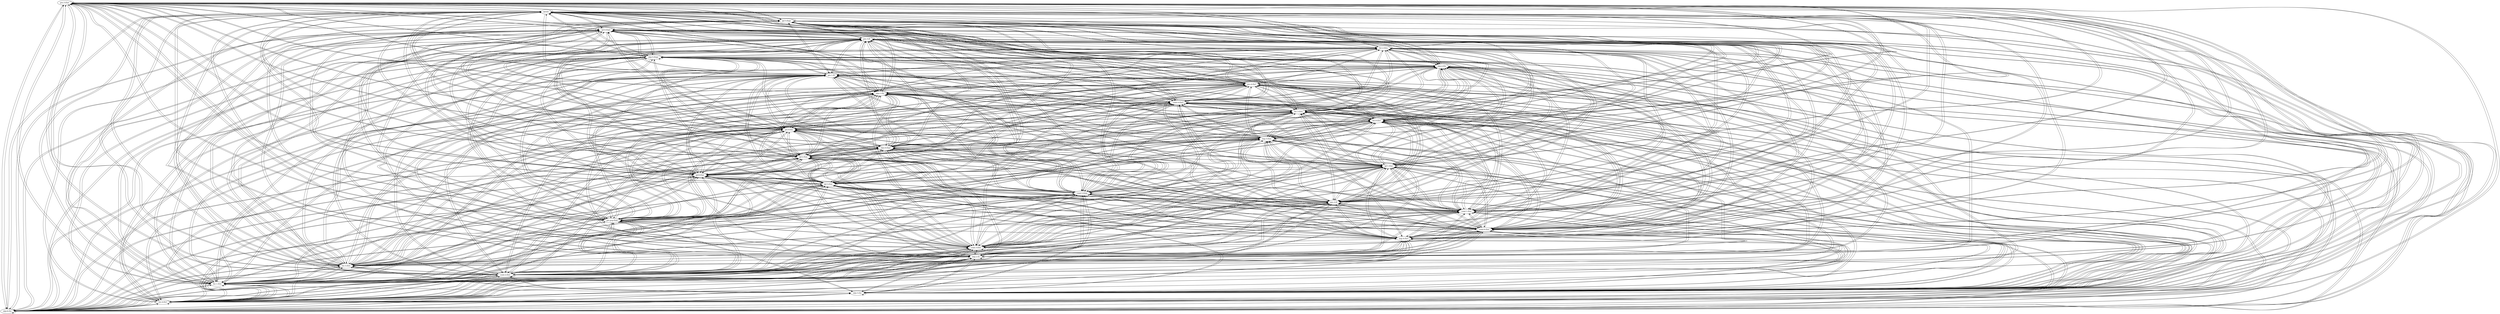 digraph  {
	node [label="\N"];
	"prs.5-ZizE"	 [cell="prs.5",
		label="prs.5-Zize",
		tense=prs,
		weight=0.02];
	"prs.5-ZizE" -> "prs.5-ZizE"	 [weight=0.02];
	"inf-Zir"	 [cell=inf,
		label="inf-Zir",
		tense=inf,
		weight=0.48];
	"prs.5-ZizE" -> "inf-Zir"	 [weight=0.0768];
	"sbjv.6-Ziz"	 [cell="sbjv.6",
		label="sbjv.6-Ziz",
		tense=sbjv,
		weight=0.04];
	"prs.5-ZizE" -> "sbjv.6-Ziz"	 [weight=0.04];
	"fut.4-Zirô"	 [cell="fut.4",
		label="fut.4-Zirɔ̃",
		tense=fut,
		weight=0.98];
	"prs.5-ZizE" -> "fut.4-Zirô"	 [weight=0.1568];
	"sbjv.3-Ziz"	 [cell="sbjv.3",
		label="sbjv.3-Ziz",
		tense=sbjv,
		weight=0.04];
	"prs.5-ZizE" -> "sbjv.3-Ziz"	 [weight=0.04];
	"fut.1-ZirE"	 [cell="fut.1",
		label="fut.1-Zire",
		tense=fut,
		weight=0.98];
	"prs.5-ZizE" -> "fut.1-ZirE"	 [weight=0.1568];
	"cond.2-ZirE"	 [cell="cond.2",
		label="cond.2-Zire",
		tense=cond,
		weight=0.98];
	"prs.5-ZizE" -> "cond.2-ZirE"	 [weight=0.1568];
	"fut.5-ZirE"	 [cell="fut.5",
		label="fut.5-Zire",
		tense=fut,
		weight=0.98];
	"prs.5-ZizE" -> "fut.5-ZirE"	 [weight=0.1568];
	"imp.2-Zi"	 [cell="imp.2",
		label="imp.2-Zi",
		tense=imp,
		weight=1.0];
	"prs.5-ZizE" -> "imp.2-Zi"	 [weight=0.1];
	"cond.3-ZirE"	 [cell="cond.3",
		label="cond.3-Zire",
		tense=cond,
		weight=0.98];
	"prs.5-ZizE" -> "cond.3-ZirE"	 [weight=0.1568];
	"imp.4-Zizô"	 [cell="imp.4",
		label="imp.4-Zizɔ̃",
		tense=imp,
		weight=0.03];
	"prs.5-ZizE" -> "imp.4-Zizô"	 [weight=0.03];
	"cond.6-ZirE"	 [cell="cond.6",
		label="cond.6-Zire",
		tense=cond,
		weight=0.98];
	"prs.5-ZizE" -> "cond.6-ZirE"	 [weight=0.1568];
	"prs.pcp-Zizâ"	 [cell="prs.pcp",
		label="prs.pcp-Zizɑ̃",
		tense="prs.pcp",
		weight=0.03];
	"prs.5-ZizE" -> "prs.pcp-Zizâ"	 [weight=0.03];
	"cond.1-ZirE"	 [cell="cond.1",
		label="cond.1-Zire",
		tense=cond,
		weight=0.98];
	"prs.5-ZizE" -> "cond.1-ZirE"	 [weight=0.1568];
	"prs.2-Zi"	 [cell="prs.2",
		label="prs.2-Zi",
		tense=prs,
		weight=1.0];
	"prs.5-ZizE" -> "prs.2-Zi"	 [weight=0.1];
	"cond.5-ZirjE"	 [cell="cond.5",
		label="cond.5-Zirje",
		tense=cond,
		weight=0.98];
	"prs.5-ZizE" -> "cond.5-ZirjE"	 [weight=0.1568];
	"ipf.3-ZizE"	 [cell="ipf.3",
		label="ipf.3-Zize",
		tense=ipf,
		weight=0.03];
	"prs.5-ZizE" -> "ipf.3-ZizE"	 [weight=0.03];
	"ipf.6-ZizE"	 [cell="ipf.6",
		label="ipf.6-Zize",
		tense=ipf,
		weight=0.03];
	"prs.5-ZizE" -> "ipf.6-ZizE"	 [weight=0.03];
	"ipf.1-ZizE"	 [cell="ipf.1",
		label="ipf.1-Zize",
		tense=ipf,
		weight=0.03];
	"prs.5-ZizE" -> "ipf.1-ZizE"	 [weight=0.03];
	"ipf.2-ZizE"	 [cell="ipf.2",
		label="ipf.2-Zize",
		tense=ipf,
		weight=0.03];
	"prs.5-ZizE" -> "ipf.2-ZizE"	 [weight=0.03];
	"sbjv.4-Zizjô"	 [cell="sbjv.4",
		label="sbjv.4-Zizjɔ̃",
		tense=sbjv,
		weight=0.03];
	"prs.5-ZizE" -> "sbjv.4-Zizjô"	 [weight=0.03];
	"imp.5-ZizE"	 [cell="imp.5",
		label="imp.5-Zize",
		tense=imp,
		weight=0.04];
	"prs.5-ZizE" -> "imp.5-ZizE"	 [weight=0.04];
	"prs.6-Ziz"	 [cell="prs.6",
		label="prs.6-Ziz",
		tense=prs,
		weight=0.04];
	"prs.5-ZizE" -> "prs.6-Ziz"	 [weight=0.04];
	"fut.6-Zirô"	 [cell="fut.6",
		label="fut.6-Zirɔ̃",
		tense=fut,
		weight=0.98];
	"prs.5-ZizE" -> "fut.6-Zirô"	 [weight=0.1568];
	"fut.3-Zira"	 [cell="fut.3",
		label="fut.3-Zira",
		tense=fut,
		weight=0.98];
	"prs.5-ZizE" -> "fut.3-Zira"	 [weight=0.1568];
	"cond.4-Zirjô"	 [cell="cond.4",
		label="cond.4-Zirjɔ̃",
		tense=cond,
		weight=0.98];
	"prs.5-ZizE" -> "cond.4-Zirjô"	 [weight=0.1568];
	"sbjv.1-Ziz"	 [cell="sbjv.1",
		label="sbjv.1-Ziz",
		tense=sbjv,
		weight=0.04];
	"prs.5-ZizE" -> "sbjv.1-Ziz"	 [weight=0.04];
	"prs.4-Zizô"	 [cell="prs.4",
		label="prs.4-Zizɔ̃",
		tense=prs,
		weight=0.03];
	"prs.5-ZizE" -> "prs.4-Zizô"	 [weight=0.03];
	"prs.1-Zi"	 [cell="prs.1",
		label="prs.1-Zi",
		tense=prs,
		weight=1.0];
	"prs.5-ZizE" -> "prs.1-Zi"	 [weight=0.1];
	"sbjv.2-Ziz"	 [cell="sbjv.2",
		label="sbjv.2-Ziz",
		tense=sbjv,
		weight=0.04];
	"prs.5-ZizE" -> "sbjv.2-Ziz"	 [weight=0.04];
	"sbjv.5-ZizjE"	 [cell="sbjv.5",
		label="sbjv.5-Zizje",
		tense=sbjv,
		weight=0.03];
	"prs.5-ZizE" -> "sbjv.5-ZizjE"	 [weight=0.03];
	"fut.2-Zira"	 [cell="fut.2",
		label="fut.2-Zira",
		tense=fut,
		weight=0.98];
	"prs.5-ZizE" -> "fut.2-Zira"	 [weight=0.1568];
	"prs.3-Zi"	 [cell="prs.3",
		label="prs.3-Zi",
		tense=prs,
		weight=1.0];
	"prs.5-ZizE" -> "prs.3-Zi"	 [weight=0.1];
	"ipf.4-Zizjô"	 [cell="ipf.4",
		label="ipf.4-Zizjɔ̃",
		tense=ipf,
		weight=0.03];
	"prs.5-ZizE" -> "ipf.4-Zizjô"	 [weight=0.03];
	"ipf.5-ZizjE"	 [cell="ipf.5",
		label="ipf.5-Zizje",
		tense=ipf,
		weight=0.03];
	"prs.5-ZizE" -> "ipf.5-ZizjE"	 [weight=0.03];
	"inf-Zir" -> "prs.5-ZizE"	 [weight=0.0012];
	"inf-Zir" -> "inf-Zir"	 [weight=0.48];
	"inf-Zir" -> "sbjv.6-Ziz"	 [weight=0.0012];
	"inf-Zir" -> "fut.4-Zirô"	 [weight=0.98];
	"inf-Zir" -> "sbjv.3-Ziz"	 [weight=0.0012];
	"inf-Zir" -> "fut.1-ZirE"	 [weight=0.98];
	"inf-Zir" -> "cond.2-ZirE"	 [weight=0.98];
	"inf-Zir" -> "fut.5-ZirE"	 [weight=0.98];
	"inf-Zir" -> "imp.2-Zi"	 [weight=1.0];
	"inf-Zir" -> "cond.3-ZirE"	 [weight=0.98];
	"inf-Zir" -> "imp.4-Zizô"	 [weight=0.0015];
	"inf-Zir" -> "cond.6-ZirE"	 [weight=0.98];
	"inf-Zir" -> "prs.pcp-Zizâ"	 [weight=0.0009];
	"inf-Zir" -> "cond.1-ZirE"	 [weight=0.98];
	"inf-Zir" -> "prs.2-Zi"	 [weight=1.0];
	"inf-Zir" -> "cond.5-ZirjE"	 [weight=0.98];
	"inf-Zir" -> "ipf.3-ZizE"	 [weight=0.0009];
	"inf-Zir" -> "ipf.6-ZizE"	 [weight=0.0009];
	"inf-Zir" -> "ipf.1-ZizE"	 [weight=0.0009];
	"inf-Zir" -> "ipf.2-ZizE"	 [weight=0.0009];
	"inf-Zir" -> "sbjv.4-Zizjô"	 [weight=0.0003];
	"inf-Zir" -> "imp.5-ZizE"	 [weight=0.0024];
	"inf-Zir" -> "prs.6-Ziz"	 [weight=0.0012];
	"inf-Zir" -> "fut.6-Zirô"	 [weight=0.98];
	"inf-Zir" -> "fut.3-Zira"	 [weight=0.98];
	"inf-Zir" -> "cond.4-Zirjô"	 [weight=0.98];
	"inf-Zir" -> "sbjv.1-Ziz"	 [weight=0.0012];
	"inf-Zir" -> "prs.4-Zizô"	 [weight=0.0015];
	"inf-Zir" -> "prs.1-Zi"	 [weight=1.0];
	"inf-Zir" -> "sbjv.2-Ziz"	 [weight=0.0012];
	"inf-Zir" -> "sbjv.5-ZizjE"	 [weight=0.0003];
	"inf-Zir" -> "fut.2-Zira"	 [weight=0.98];
	"inf-Zir" -> "prs.3-Zi"	 [weight=1.0];
	"inf-Zir" -> "ipf.4-Zizjô"	 [weight=0.0003];
	"inf-Zir" -> "ipf.5-ZizjE"	 [weight=0.0003];
	"sbjv.6-Ziz" -> "prs.5-ZizE"	 [weight=0.02];
	"sbjv.6-Ziz" -> "inf-Zir"	 [weight=0.0768];
	"sbjv.6-Ziz" -> "sbjv.6-Ziz"	 [weight=0.04];
	"sbjv.6-Ziz" -> "fut.4-Zirô"	 [weight=0.1568];
	"sbjv.6-Ziz" -> "sbjv.3-Ziz"	 [weight=0.04];
	"sbjv.6-Ziz" -> "fut.1-ZirE"	 [weight=0.1568];
	"sbjv.6-Ziz" -> "cond.2-ZirE"	 [weight=0.1568];
	"sbjv.6-Ziz" -> "fut.5-ZirE"	 [weight=0.1568];
	"sbjv.6-Ziz" -> "imp.2-Zi"	 [weight=0.1];
	"sbjv.6-Ziz" -> "cond.3-ZirE"	 [weight=0.1568];
	"sbjv.6-Ziz" -> "imp.4-Zizô"	 [weight=0.03];
	"sbjv.6-Ziz" -> "cond.6-ZirE"	 [weight=0.1568];
	"sbjv.6-Ziz" -> "prs.pcp-Zizâ"	 [weight=0.03];
	"sbjv.6-Ziz" -> "cond.1-ZirE"	 [weight=0.1568];
	"sbjv.6-Ziz" -> "prs.2-Zi"	 [weight=0.1];
	"sbjv.6-Ziz" -> "cond.5-ZirjE"	 [weight=0.1568];
	"sbjv.6-Ziz" -> "ipf.3-ZizE"	 [weight=0.03];
	"sbjv.6-Ziz" -> "ipf.6-ZizE"	 [weight=0.03];
	"sbjv.6-Ziz" -> "ipf.1-ZizE"	 [weight=0.03];
	"sbjv.6-Ziz" -> "ipf.2-ZizE"	 [weight=0.03];
	"sbjv.6-Ziz" -> "sbjv.4-Zizjô"	 [weight=0.03];
	"sbjv.6-Ziz" -> "imp.5-ZizE"	 [weight=0.04];
	"sbjv.6-Ziz" -> "prs.6-Ziz"	 [weight=0.04];
	"sbjv.6-Ziz" -> "fut.6-Zirô"	 [weight=0.1568];
	"sbjv.6-Ziz" -> "fut.3-Zira"	 [weight=0.1568];
	"sbjv.6-Ziz" -> "cond.4-Zirjô"	 [weight=0.1568];
	"sbjv.6-Ziz" -> "sbjv.1-Ziz"	 [weight=0.04];
	"sbjv.6-Ziz" -> "prs.4-Zizô"	 [weight=0.03];
	"sbjv.6-Ziz" -> "prs.1-Zi"	 [weight=0.1];
	"sbjv.6-Ziz" -> "sbjv.2-Ziz"	 [weight=0.04];
	"sbjv.6-Ziz" -> "sbjv.5-ZizjE"	 [weight=0.03];
	"sbjv.6-Ziz" -> "fut.2-Zira"	 [weight=0.1568];
	"sbjv.6-Ziz" -> "prs.3-Zi"	 [weight=0.1];
	"sbjv.6-Ziz" -> "ipf.4-Zizjô"	 [weight=0.03];
	"sbjv.6-Ziz" -> "ipf.5-ZizjE"	 [weight=0.03];
	"fut.4-Zirô" -> "prs.5-ZizE"	 [weight=0.0006];
	"fut.4-Zirô" -> "inf-Zir"	 [weight=0.24];
	"fut.4-Zirô" -> "sbjv.6-Ziz"	 [weight=0.008];
	"fut.4-Zirô" -> "fut.4-Zirô"	 [weight=0.98];
	"fut.4-Zirô" -> "sbjv.3-Ziz"	 [weight=0.008];
	"fut.4-Zirô" -> "fut.1-ZirE"	 [weight=0.98];
	"fut.4-Zirô" -> "cond.2-ZirE"	 [weight=0.98];
	"fut.4-Zirô" -> "fut.5-ZirE"	 [weight=0.98];
	"fut.4-Zirô" -> "imp.2-Zi"	 [weight=1.0];
	"fut.4-Zirô" -> "cond.3-ZirE"	 [weight=0.98];
	"fut.4-Zirô" -> "imp.4-Zizô"	 [weight=0.0009];
	"fut.4-Zirô" -> "cond.6-ZirE"	 [weight=0.98];
	"fut.4-Zirô" -> "prs.pcp-Zizâ"	 [weight=0.0015];
	"fut.4-Zirô" -> "cond.1-ZirE"	 [weight=0.98];
	"fut.4-Zirô" -> "prs.2-Zi"	 [weight=1.0];
	"fut.4-Zirô" -> "cond.5-ZirjE"	 [weight=0.98];
	"fut.4-Zirô" -> "ipf.3-ZizE"	 [weight=0.0009];
	"fut.4-Zirô" -> "ipf.6-ZizE"	 [weight=0.0009];
	"fut.4-Zirô" -> "ipf.1-ZizE"	 [weight=0.0009];
	"fut.4-Zirô" -> "ipf.2-ZizE"	 [weight=0.0009];
	"fut.4-Zirô" -> "sbjv.4-Zizjô"	 [weight=0.0009];
	"fut.4-Zirô" -> "imp.5-ZizE"	 [weight=0.0012];
	"fut.4-Zirô" -> "prs.6-Ziz"	 [weight=0.008];
	"fut.4-Zirô" -> "fut.6-Zirô"	 [weight=0.98];
	"fut.4-Zirô" -> "fut.3-Zira"	 [weight=0.98];
	"fut.4-Zirô" -> "cond.4-Zirjô"	 [weight=0.98];
	"fut.4-Zirô" -> "sbjv.1-Ziz"	 [weight=0.008];
	"fut.4-Zirô" -> "prs.4-Zizô"	 [weight=0.0009];
	"fut.4-Zirô" -> "prs.1-Zi"	 [weight=1.0];
	"fut.4-Zirô" -> "sbjv.2-Ziz"	 [weight=0.008];
	"fut.4-Zirô" -> "sbjv.5-ZizjE"	 [weight=0.0009];
	"fut.4-Zirô" -> "fut.2-Zira"	 [weight=0.98];
	"fut.4-Zirô" -> "prs.3-Zi"	 [weight=1.0];
	"fut.4-Zirô" -> "ipf.4-Zizjô"	 [weight=0.0009];
	"fut.4-Zirô" -> "ipf.5-ZizjE"	 [weight=0.0009];
	"sbjv.3-Ziz" -> "prs.5-ZizE"	 [weight=0.02];
	"sbjv.3-Ziz" -> "inf-Zir"	 [weight=0.0768];
	"sbjv.3-Ziz" -> "sbjv.6-Ziz"	 [weight=0.04];
	"sbjv.3-Ziz" -> "fut.4-Zirô"	 [weight=0.1568];
	"sbjv.3-Ziz" -> "sbjv.3-Ziz"	 [weight=0.04];
	"sbjv.3-Ziz" -> "fut.1-ZirE"	 [weight=0.1568];
	"sbjv.3-Ziz" -> "cond.2-ZirE"	 [weight=0.1568];
	"sbjv.3-Ziz" -> "fut.5-ZirE"	 [weight=0.1568];
	"sbjv.3-Ziz" -> "imp.2-Zi"	 [weight=0.1];
	"sbjv.3-Ziz" -> "cond.3-ZirE"	 [weight=0.1568];
	"sbjv.3-Ziz" -> "imp.4-Zizô"	 [weight=0.03];
	"sbjv.3-Ziz" -> "cond.6-ZirE"	 [weight=0.1568];
	"sbjv.3-Ziz" -> "prs.pcp-Zizâ"	 [weight=0.03];
	"sbjv.3-Ziz" -> "cond.1-ZirE"	 [weight=0.1568];
	"sbjv.3-Ziz" -> "prs.2-Zi"	 [weight=0.1];
	"sbjv.3-Ziz" -> "cond.5-ZirjE"	 [weight=0.1568];
	"sbjv.3-Ziz" -> "ipf.3-ZizE"	 [weight=0.03];
	"sbjv.3-Ziz" -> "ipf.6-ZizE"	 [weight=0.03];
	"sbjv.3-Ziz" -> "ipf.1-ZizE"	 [weight=0.03];
	"sbjv.3-Ziz" -> "ipf.2-ZizE"	 [weight=0.03];
	"sbjv.3-Ziz" -> "sbjv.4-Zizjô"	 [weight=0.03];
	"sbjv.3-Ziz" -> "imp.5-ZizE"	 [weight=0.04];
	"sbjv.3-Ziz" -> "prs.6-Ziz"	 [weight=0.04];
	"sbjv.3-Ziz" -> "fut.6-Zirô"	 [weight=0.1568];
	"sbjv.3-Ziz" -> "fut.3-Zira"	 [weight=0.1568];
	"sbjv.3-Ziz" -> "cond.4-Zirjô"	 [weight=0.1568];
	"sbjv.3-Ziz" -> "sbjv.1-Ziz"	 [weight=0.04];
	"sbjv.3-Ziz" -> "prs.4-Zizô"	 [weight=0.03];
	"sbjv.3-Ziz" -> "prs.1-Zi"	 [weight=0.1];
	"sbjv.3-Ziz" -> "sbjv.2-Ziz"	 [weight=0.04];
	"sbjv.3-Ziz" -> "sbjv.5-ZizjE"	 [weight=0.03];
	"sbjv.3-Ziz" -> "fut.2-Zira"	 [weight=0.1568];
	"sbjv.3-Ziz" -> "prs.3-Zi"	 [weight=0.1];
	"sbjv.3-Ziz" -> "ipf.4-Zizjô"	 [weight=0.03];
	"sbjv.3-Ziz" -> "ipf.5-ZizjE"	 [weight=0.03];
	"fut.1-ZirE" -> "prs.5-ZizE"	 [weight=0.0006];
	"fut.1-ZirE" -> "inf-Zir"	 [weight=0.24];
	"fut.1-ZirE" -> "sbjv.6-Ziz"	 [weight=0.008];
	"fut.1-ZirE" -> "fut.4-Zirô"	 [weight=0.98];
	"fut.1-ZirE" -> "sbjv.3-Ziz"	 [weight=0.008];
	"fut.1-ZirE" -> "fut.1-ZirE"	 [weight=0.98];
	"fut.1-ZirE" -> "cond.2-ZirE"	 [weight=0.98];
	"fut.1-ZirE" -> "fut.5-ZirE"	 [weight=0.98];
	"fut.1-ZirE" -> "imp.2-Zi"	 [weight=1.0];
	"fut.1-ZirE" -> "cond.3-ZirE"	 [weight=0.98];
	"fut.1-ZirE" -> "imp.4-Zizô"	 [weight=0.0009];
	"fut.1-ZirE" -> "cond.6-ZirE"	 [weight=0.98];
	"fut.1-ZirE" -> "prs.pcp-Zizâ"	 [weight=0.0015];
	"fut.1-ZirE" -> "cond.1-ZirE"	 [weight=0.98];
	"fut.1-ZirE" -> "prs.2-Zi"	 [weight=1.0];
	"fut.1-ZirE" -> "cond.5-ZirjE"	 [weight=0.98];
	"fut.1-ZirE" -> "ipf.3-ZizE"	 [weight=0.0009];
	"fut.1-ZirE" -> "ipf.6-ZizE"	 [weight=0.0009];
	"fut.1-ZirE" -> "ipf.1-ZizE"	 [weight=0.0009];
	"fut.1-ZirE" -> "ipf.2-ZizE"	 [weight=0.0009];
	"fut.1-ZirE" -> "sbjv.4-Zizjô"	 [weight=0.0009];
	"fut.1-ZirE" -> "imp.5-ZizE"	 [weight=0.0012];
	"fut.1-ZirE" -> "prs.6-Ziz"	 [weight=0.008];
	"fut.1-ZirE" -> "fut.6-Zirô"	 [weight=0.98];
	"fut.1-ZirE" -> "fut.3-Zira"	 [weight=0.98];
	"fut.1-ZirE" -> "cond.4-Zirjô"	 [weight=0.98];
	"fut.1-ZirE" -> "sbjv.1-Ziz"	 [weight=0.008];
	"fut.1-ZirE" -> "prs.4-Zizô"	 [weight=0.0009];
	"fut.1-ZirE" -> "prs.1-Zi"	 [weight=1.0];
	"fut.1-ZirE" -> "sbjv.2-Ziz"	 [weight=0.008];
	"fut.1-ZirE" -> "sbjv.5-ZizjE"	 [weight=0.0009];
	"fut.1-ZirE" -> "fut.2-Zira"	 [weight=0.98];
	"fut.1-ZirE" -> "prs.3-Zi"	 [weight=1.0];
	"fut.1-ZirE" -> "ipf.4-Zizjô"	 [weight=0.0009];
	"fut.1-ZirE" -> "ipf.5-ZizjE"	 [weight=0.0009];
	"cond.2-ZirE" -> "prs.5-ZizE"	 [weight=0.0006];
	"cond.2-ZirE" -> "inf-Zir"	 [weight=0.2304];
	"cond.2-ZirE" -> "sbjv.6-Ziz"	 [weight=0.008];
	"cond.2-ZirE" -> "fut.4-Zirô"	 [weight=0.98];
	"cond.2-ZirE" -> "sbjv.3-Ziz"	 [weight=0.008];
	"cond.2-ZirE" -> "fut.1-ZirE"	 [weight=0.98];
	"cond.2-ZirE" -> "cond.2-ZirE"	 [weight=0.98];
	"cond.2-ZirE" -> "fut.5-ZirE"	 [weight=0.98];
	"cond.2-ZirE" -> "imp.2-Zi"	 [weight=1.0];
	"cond.2-ZirE" -> "cond.3-ZirE"	 [weight=0.98];
	"cond.2-ZirE" -> "imp.4-Zizô"	 [weight=0.0009];
	"cond.2-ZirE" -> "cond.6-ZirE"	 [weight=0.98];
	"cond.2-ZirE" -> "prs.pcp-Zizâ"	 [weight=0.0018];
	"cond.2-ZirE" -> "cond.1-ZirE"	 [weight=0.98];
	"cond.2-ZirE" -> "prs.2-Zi"	 [weight=1.0];
	"cond.2-ZirE" -> "cond.5-ZirjE"	 [weight=0.98];
	"cond.2-ZirE" -> "ipf.3-ZizE"	 [weight=0.0009];
	"cond.2-ZirE" -> "ipf.6-ZizE"	 [weight=0.0009];
	"cond.2-ZirE" -> "ipf.1-ZizE"	 [weight=0.0009];
	"cond.2-ZirE" -> "ipf.2-ZizE"	 [weight=0.0009];
	"cond.2-ZirE" -> "sbjv.4-Zizjô"	 [weight=0.0009];
	"cond.2-ZirE" -> "imp.5-ZizE"	 [weight=0.0012];
	"cond.2-ZirE" -> "prs.6-Ziz"	 [weight=0.008];
	"cond.2-ZirE" -> "fut.6-Zirô"	 [weight=0.98];
	"cond.2-ZirE" -> "fut.3-Zira"	 [weight=0.98];
	"cond.2-ZirE" -> "cond.4-Zirjô"	 [weight=0.98];
	"cond.2-ZirE" -> "sbjv.1-Ziz"	 [weight=0.008];
	"cond.2-ZirE" -> "prs.4-Zizô"	 [weight=0.0009];
	"cond.2-ZirE" -> "prs.1-Zi"	 [weight=1.0];
	"cond.2-ZirE" -> "sbjv.2-Ziz"	 [weight=0.008];
	"cond.2-ZirE" -> "sbjv.5-ZizjE"	 [weight=0.0009];
	"cond.2-ZirE" -> "fut.2-Zira"	 [weight=0.98];
	"cond.2-ZirE" -> "prs.3-Zi"	 [weight=1.0];
	"cond.2-ZirE" -> "ipf.4-Zizjô"	 [weight=0.0009];
	"cond.2-ZirE" -> "ipf.5-ZizjE"	 [weight=0.0009];
	"fut.5-ZirE" -> "prs.5-ZizE"	 [weight=0.0006];
	"fut.5-ZirE" -> "inf-Zir"	 [weight=0.24];
	"fut.5-ZirE" -> "sbjv.6-Ziz"	 [weight=0.008];
	"fut.5-ZirE" -> "fut.4-Zirô"	 [weight=0.98];
	"fut.5-ZirE" -> "sbjv.3-Ziz"	 [weight=0.008];
	"fut.5-ZirE" -> "fut.1-ZirE"	 [weight=0.98];
	"fut.5-ZirE" -> "cond.2-ZirE"	 [weight=0.98];
	"fut.5-ZirE" -> "fut.5-ZirE"	 [weight=0.98];
	"fut.5-ZirE" -> "imp.2-Zi"	 [weight=1.0];
	"fut.5-ZirE" -> "cond.3-ZirE"	 [weight=0.98];
	"fut.5-ZirE" -> "imp.4-Zizô"	 [weight=0.0009];
	"fut.5-ZirE" -> "cond.6-ZirE"	 [weight=0.98];
	"fut.5-ZirE" -> "prs.pcp-Zizâ"	 [weight=0.0015];
	"fut.5-ZirE" -> "cond.1-ZirE"	 [weight=0.98];
	"fut.5-ZirE" -> "prs.2-Zi"	 [weight=1.0];
	"fut.5-ZirE" -> "cond.5-ZirjE"	 [weight=0.98];
	"fut.5-ZirE" -> "ipf.3-ZizE"	 [weight=0.0009];
	"fut.5-ZirE" -> "ipf.6-ZizE"	 [weight=0.0009];
	"fut.5-ZirE" -> "ipf.1-ZizE"	 [weight=0.0009];
	"fut.5-ZirE" -> "ipf.2-ZizE"	 [weight=0.0009];
	"fut.5-ZirE" -> "sbjv.4-Zizjô"	 [weight=0.0009];
	"fut.5-ZirE" -> "imp.5-ZizE"	 [weight=0.0012];
	"fut.5-ZirE" -> "prs.6-Ziz"	 [weight=0.008];
	"fut.5-ZirE" -> "fut.6-Zirô"	 [weight=0.98];
	"fut.5-ZirE" -> "fut.3-Zira"	 [weight=0.98];
	"fut.5-ZirE" -> "cond.4-Zirjô"	 [weight=0.98];
	"fut.5-ZirE" -> "sbjv.1-Ziz"	 [weight=0.008];
	"fut.5-ZirE" -> "prs.4-Zizô"	 [weight=0.0009];
	"fut.5-ZirE" -> "prs.1-Zi"	 [weight=1.0];
	"fut.5-ZirE" -> "sbjv.2-Ziz"	 [weight=0.008];
	"fut.5-ZirE" -> "sbjv.5-ZizjE"	 [weight=0.0009];
	"fut.5-ZirE" -> "fut.2-Zira"	 [weight=0.98];
	"fut.5-ZirE" -> "prs.3-Zi"	 [weight=1.0];
	"fut.5-ZirE" -> "ipf.4-Zizjô"	 [weight=0.0009];
	"fut.5-ZirE" -> "ipf.5-ZizjE"	 [weight=0.0009];
	"imp.2-Zi" -> "prs.5-ZizE"	 [weight=0.0008];
	"imp.2-Zi" -> "inf-Zir"	 [weight=0.2304];
	"imp.2-Zi" -> "sbjv.6-Ziz"	 [weight=0.0016];
	"imp.2-Zi" -> "fut.4-Zirô"	 [weight=0.9604];
	"imp.2-Zi" -> "sbjv.3-Ziz"	 [weight=0.0016];
	"imp.2-Zi" -> "fut.1-ZirE"	 [weight=0.9604];
	"imp.2-Zi" -> "cond.2-ZirE"	 [weight=0.9604];
	"imp.2-Zi" -> "fut.5-ZirE"	 [weight=0.9604];
	"imp.2-Zi" -> "imp.2-Zi"	 [weight=1.0];
	"imp.2-Zi" -> "cond.3-ZirE"	 [weight=0.9604];
	"imp.2-Zi" -> "imp.4-Zizô"	 [weight=0.0009];
	"imp.2-Zi" -> "cond.6-ZirE"	 [weight=0.9604];
	"imp.2-Zi" -> "prs.pcp-Zizâ"	 [weight=0.0009];
	"imp.2-Zi" -> "cond.1-ZirE"	 [weight=0.9604];
	"imp.2-Zi" -> "prs.2-Zi"	 [weight=1.0];
	"imp.2-Zi" -> "cond.5-ZirjE"	 [weight=0.9604];
	"imp.2-Zi" -> "ipf.3-ZizE"	 [weight=0.0009];
	"imp.2-Zi" -> "ipf.6-ZizE"	 [weight=0.0009];
	"imp.2-Zi" -> "ipf.1-ZizE"	 [weight=0.0009];
	"imp.2-Zi" -> "ipf.2-ZizE"	 [weight=0.0009];
	"imp.2-Zi" -> "sbjv.4-Zizjô"	 [weight=0.0009];
	"imp.2-Zi" -> "imp.5-ZizE"	 [weight=0.0016];
	"imp.2-Zi" -> "prs.6-Ziz"	 [weight=0.0016];
	"imp.2-Zi" -> "fut.6-Zirô"	 [weight=0.9604];
	"imp.2-Zi" -> "fut.3-Zira"	 [weight=0.9604];
	"imp.2-Zi" -> "cond.4-Zirjô"	 [weight=0.9604];
	"imp.2-Zi" -> "sbjv.1-Ziz"	 [weight=0.0016];
	"imp.2-Zi" -> "prs.4-Zizô"	 [weight=0.0009];
	"imp.2-Zi" -> "prs.1-Zi"	 [weight=1.0];
	"imp.2-Zi" -> "sbjv.2-Ziz"	 [weight=0.0016];
	"imp.2-Zi" -> "sbjv.5-ZizjE"	 [weight=0.0009];
	"imp.2-Zi" -> "fut.2-Zira"	 [weight=0.9604];
	"imp.2-Zi" -> "prs.3-Zi"	 [weight=1.0];
	"imp.2-Zi" -> "ipf.4-Zizjô"	 [weight=0.0009];
	"imp.2-Zi" -> "ipf.5-ZizjE"	 [weight=0.0009];
	"cond.3-ZirE" -> "prs.5-ZizE"	 [weight=0.0006];
	"cond.3-ZirE" -> "inf-Zir"	 [weight=0.2304];
	"cond.3-ZirE" -> "sbjv.6-Ziz"	 [weight=0.008];
	"cond.3-ZirE" -> "fut.4-Zirô"	 [weight=0.98];
	"cond.3-ZirE" -> "sbjv.3-Ziz"	 [weight=0.008];
	"cond.3-ZirE" -> "fut.1-ZirE"	 [weight=0.98];
	"cond.3-ZirE" -> "cond.2-ZirE"	 [weight=0.98];
	"cond.3-ZirE" -> "fut.5-ZirE"	 [weight=0.98];
	"cond.3-ZirE" -> "imp.2-Zi"	 [weight=1.0];
	"cond.3-ZirE" -> "cond.3-ZirE"	 [weight=0.98];
	"cond.3-ZirE" -> "imp.4-Zizô"	 [weight=0.0009];
	"cond.3-ZirE" -> "cond.6-ZirE"	 [weight=0.98];
	"cond.3-ZirE" -> "prs.pcp-Zizâ"	 [weight=0.0018];
	"cond.3-ZirE" -> "cond.1-ZirE"	 [weight=0.98];
	"cond.3-ZirE" -> "prs.2-Zi"	 [weight=1.0];
	"cond.3-ZirE" -> "cond.5-ZirjE"	 [weight=0.98];
	"cond.3-ZirE" -> "ipf.3-ZizE"	 [weight=0.0009];
	"cond.3-ZirE" -> "ipf.6-ZizE"	 [weight=0.0009];
	"cond.3-ZirE" -> "ipf.1-ZizE"	 [weight=0.0009];
	"cond.3-ZirE" -> "ipf.2-ZizE"	 [weight=0.0009];
	"cond.3-ZirE" -> "sbjv.4-Zizjô"	 [weight=0.0009];
	"cond.3-ZirE" -> "imp.5-ZizE"	 [weight=0.0012];
	"cond.3-ZirE" -> "prs.6-Ziz"	 [weight=0.008];
	"cond.3-ZirE" -> "fut.6-Zirô"	 [weight=0.98];
	"cond.3-ZirE" -> "fut.3-Zira"	 [weight=0.98];
	"cond.3-ZirE" -> "cond.4-Zirjô"	 [weight=0.98];
	"cond.3-ZirE" -> "sbjv.1-Ziz"	 [weight=0.008];
	"cond.3-ZirE" -> "prs.4-Zizô"	 [weight=0.0009];
	"cond.3-ZirE" -> "prs.1-Zi"	 [weight=1.0];
	"cond.3-ZirE" -> "sbjv.2-Ziz"	 [weight=0.008];
	"cond.3-ZirE" -> "sbjv.5-ZizjE"	 [weight=0.0009];
	"cond.3-ZirE" -> "fut.2-Zira"	 [weight=0.98];
	"cond.3-ZirE" -> "prs.3-Zi"	 [weight=1.0];
	"cond.3-ZirE" -> "ipf.4-Zizjô"	 [weight=0.0009];
	"cond.3-ZirE" -> "ipf.5-ZizjE"	 [weight=0.0009];
	"imp.4-Zizô" -> "prs.5-ZizE"	 [weight=0.02];
	"imp.4-Zizô" -> "inf-Zir"	 [weight=0.096];
	"imp.4-Zizô" -> "sbjv.6-Ziz"	 [weight=0.04];
	"imp.4-Zizô" -> "fut.4-Zirô"	 [weight=0.1666];
	"imp.4-Zizô" -> "sbjv.3-Ziz"	 [weight=0.04];
	"imp.4-Zizô" -> "fut.1-ZirE"	 [weight=0.1666];
	"imp.4-Zizô" -> "cond.2-ZirE"	 [weight=0.1666];
	"imp.4-Zizô" -> "fut.5-ZirE"	 [weight=0.1666];
	"imp.4-Zizô" -> "imp.2-Zi"	 [weight=0.1];
	"imp.4-Zizô" -> "cond.3-ZirE"	 [weight=0.1666];
	"imp.4-Zizô" -> "imp.4-Zizô"	 [weight=0.03];
	"imp.4-Zizô" -> "cond.6-ZirE"	 [weight=0.1666];
	"imp.4-Zizô" -> "prs.pcp-Zizâ"	 [weight=0.03];
	"imp.4-Zizô" -> "cond.1-ZirE"	 [weight=0.1666];
	"imp.4-Zizô" -> "prs.2-Zi"	 [weight=0.1];
	"imp.4-Zizô" -> "cond.5-ZirjE"	 [weight=0.1666];
	"imp.4-Zizô" -> "ipf.3-ZizE"	 [weight=0.03];
	"imp.4-Zizô" -> "ipf.6-ZizE"	 [weight=0.03];
	"imp.4-Zizô" -> "ipf.1-ZizE"	 [weight=0.03];
	"imp.4-Zizô" -> "ipf.2-ZizE"	 [weight=0.03];
	"imp.4-Zizô" -> "sbjv.4-Zizjô"	 [weight=0.03];
	"imp.4-Zizô" -> "imp.5-ZizE"	 [weight=0.04];
	"imp.4-Zizô" -> "prs.6-Ziz"	 [weight=0.04];
	"imp.4-Zizô" -> "fut.6-Zirô"	 [weight=0.1666];
	"imp.4-Zizô" -> "fut.3-Zira"	 [weight=0.1666];
	"imp.4-Zizô" -> "cond.4-Zirjô"	 [weight=0.1666];
	"imp.4-Zizô" -> "sbjv.1-Ziz"	 [weight=0.04];
	"imp.4-Zizô" -> "prs.4-Zizô"	 [weight=0.03];
	"imp.4-Zizô" -> "prs.1-Zi"	 [weight=0.1];
	"imp.4-Zizô" -> "sbjv.2-Ziz"	 [weight=0.04];
	"imp.4-Zizô" -> "sbjv.5-ZizjE"	 [weight=0.03];
	"imp.4-Zizô" -> "fut.2-Zira"	 [weight=0.1666];
	"imp.4-Zizô" -> "prs.3-Zi"	 [weight=0.1];
	"imp.4-Zizô" -> "ipf.4-Zizjô"	 [weight=0.03];
	"imp.4-Zizô" -> "ipf.5-ZizjE"	 [weight=0.03];
	"cond.6-ZirE" -> "prs.5-ZizE"	 [weight=0.0006];
	"cond.6-ZirE" -> "inf-Zir"	 [weight=0.2304];
	"cond.6-ZirE" -> "sbjv.6-Ziz"	 [weight=0.008];
	"cond.6-ZirE" -> "fut.4-Zirô"	 [weight=0.98];
	"cond.6-ZirE" -> "sbjv.3-Ziz"	 [weight=0.008];
	"cond.6-ZirE" -> "fut.1-ZirE"	 [weight=0.98];
	"cond.6-ZirE" -> "cond.2-ZirE"	 [weight=0.98];
	"cond.6-ZirE" -> "fut.5-ZirE"	 [weight=0.98];
	"cond.6-ZirE" -> "imp.2-Zi"	 [weight=1.0];
	"cond.6-ZirE" -> "cond.3-ZirE"	 [weight=0.98];
	"cond.6-ZirE" -> "imp.4-Zizô"	 [weight=0.0009];
	"cond.6-ZirE" -> "cond.6-ZirE"	 [weight=0.98];
	"cond.6-ZirE" -> "prs.pcp-Zizâ"	 [weight=0.0018];
	"cond.6-ZirE" -> "cond.1-ZirE"	 [weight=0.98];
	"cond.6-ZirE" -> "prs.2-Zi"	 [weight=1.0];
	"cond.6-ZirE" -> "cond.5-ZirjE"	 [weight=0.98];
	"cond.6-ZirE" -> "ipf.3-ZizE"	 [weight=0.0009];
	"cond.6-ZirE" -> "ipf.6-ZizE"	 [weight=0.0009];
	"cond.6-ZirE" -> "ipf.1-ZizE"	 [weight=0.0009];
	"cond.6-ZirE" -> "ipf.2-ZizE"	 [weight=0.0009];
	"cond.6-ZirE" -> "sbjv.4-Zizjô"	 [weight=0.0009];
	"cond.6-ZirE" -> "imp.5-ZizE"	 [weight=0.0012];
	"cond.6-ZirE" -> "prs.6-Ziz"	 [weight=0.008];
	"cond.6-ZirE" -> "fut.6-Zirô"	 [weight=0.98];
	"cond.6-ZirE" -> "fut.3-Zira"	 [weight=0.98];
	"cond.6-ZirE" -> "cond.4-Zirjô"	 [weight=0.98];
	"cond.6-ZirE" -> "sbjv.1-Ziz"	 [weight=0.008];
	"cond.6-ZirE" -> "prs.4-Zizô"	 [weight=0.0009];
	"cond.6-ZirE" -> "prs.1-Zi"	 [weight=1.0];
	"cond.6-ZirE" -> "sbjv.2-Ziz"	 [weight=0.008];
	"cond.6-ZirE" -> "sbjv.5-ZizjE"	 [weight=0.0009];
	"cond.6-ZirE" -> "fut.2-Zira"	 [weight=0.98];
	"cond.6-ZirE" -> "prs.3-Zi"	 [weight=1.0];
	"cond.6-ZirE" -> "ipf.4-Zizjô"	 [weight=0.0009];
	"cond.6-ZirE" -> "ipf.5-ZizjE"	 [weight=0.0009];
	"prs.pcp-Zizâ" -> "prs.5-ZizE"	 [weight=0.02];
	"prs.pcp-Zizâ" -> "inf-Zir"	 [weight=0.096];
	"prs.pcp-Zizâ" -> "sbjv.6-Ziz"	 [weight=0.04];
	"prs.pcp-Zizâ" -> "fut.4-Zirô"	 [weight=0.1666];
	"prs.pcp-Zizâ" -> "sbjv.3-Ziz"	 [weight=0.04];
	"prs.pcp-Zizâ" -> "fut.1-ZirE"	 [weight=0.1666];
	"prs.pcp-Zizâ" -> "cond.2-ZirE"	 [weight=0.1666];
	"prs.pcp-Zizâ" -> "fut.5-ZirE"	 [weight=0.1666];
	"prs.pcp-Zizâ" -> "imp.2-Zi"	 [weight=0.1];
	"prs.pcp-Zizâ" -> "cond.3-ZirE"	 [weight=0.1666];
	"prs.pcp-Zizâ" -> "imp.4-Zizô"	 [weight=0.03];
	"prs.pcp-Zizâ" -> "cond.6-ZirE"	 [weight=0.1666];
	"prs.pcp-Zizâ" -> "prs.pcp-Zizâ"	 [weight=0.03];
	"prs.pcp-Zizâ" -> "cond.1-ZirE"	 [weight=0.1666];
	"prs.pcp-Zizâ" -> "prs.2-Zi"	 [weight=0.1];
	"prs.pcp-Zizâ" -> "cond.5-ZirjE"	 [weight=0.1666];
	"prs.pcp-Zizâ" -> "ipf.3-ZizE"	 [weight=0.03];
	"prs.pcp-Zizâ" -> "ipf.6-ZizE"	 [weight=0.03];
	"prs.pcp-Zizâ" -> "ipf.1-ZizE"	 [weight=0.03];
	"prs.pcp-Zizâ" -> "ipf.2-ZizE"	 [weight=0.03];
	"prs.pcp-Zizâ" -> "sbjv.4-Zizjô"	 [weight=0.03];
	"prs.pcp-Zizâ" -> "imp.5-ZizE"	 [weight=0.04];
	"prs.pcp-Zizâ" -> "prs.6-Ziz"	 [weight=0.04];
	"prs.pcp-Zizâ" -> "fut.6-Zirô"	 [weight=0.1666];
	"prs.pcp-Zizâ" -> "fut.3-Zira"	 [weight=0.1666];
	"prs.pcp-Zizâ" -> "cond.4-Zirjô"	 [weight=0.1666];
	"prs.pcp-Zizâ" -> "sbjv.1-Ziz"	 [weight=0.04];
	"prs.pcp-Zizâ" -> "prs.4-Zizô"	 [weight=0.03];
	"prs.pcp-Zizâ" -> "prs.1-Zi"	 [weight=0.1];
	"prs.pcp-Zizâ" -> "sbjv.2-Ziz"	 [weight=0.04];
	"prs.pcp-Zizâ" -> "sbjv.5-ZizjE"	 [weight=0.03];
	"prs.pcp-Zizâ" -> "fut.2-Zira"	 [weight=0.1666];
	"prs.pcp-Zizâ" -> "prs.3-Zi"	 [weight=0.1];
	"prs.pcp-Zizâ" -> "ipf.4-Zizjô"	 [weight=0.03];
	"prs.pcp-Zizâ" -> "ipf.5-ZizjE"	 [weight=0.03];
	"cond.1-ZirE" -> "prs.5-ZizE"	 [weight=0.0006];
	"cond.1-ZirE" -> "inf-Zir"	 [weight=0.2304];
	"cond.1-ZirE" -> "sbjv.6-Ziz"	 [weight=0.008];
	"cond.1-ZirE" -> "fut.4-Zirô"	 [weight=0.98];
	"cond.1-ZirE" -> "sbjv.3-Ziz"	 [weight=0.008];
	"cond.1-ZirE" -> "fut.1-ZirE"	 [weight=0.98];
	"cond.1-ZirE" -> "cond.2-ZirE"	 [weight=0.98];
	"cond.1-ZirE" -> "fut.5-ZirE"	 [weight=0.98];
	"cond.1-ZirE" -> "imp.2-Zi"	 [weight=1.0];
	"cond.1-ZirE" -> "cond.3-ZirE"	 [weight=0.98];
	"cond.1-ZirE" -> "imp.4-Zizô"	 [weight=0.0009];
	"cond.1-ZirE" -> "cond.6-ZirE"	 [weight=0.98];
	"cond.1-ZirE" -> "prs.pcp-Zizâ"	 [weight=0.0018];
	"cond.1-ZirE" -> "cond.1-ZirE"	 [weight=0.98];
	"cond.1-ZirE" -> "prs.2-Zi"	 [weight=1.0];
	"cond.1-ZirE" -> "cond.5-ZirjE"	 [weight=0.98];
	"cond.1-ZirE" -> "ipf.3-ZizE"	 [weight=0.0009];
	"cond.1-ZirE" -> "ipf.6-ZizE"	 [weight=0.0009];
	"cond.1-ZirE" -> "ipf.1-ZizE"	 [weight=0.0009];
	"cond.1-ZirE" -> "ipf.2-ZizE"	 [weight=0.0009];
	"cond.1-ZirE" -> "sbjv.4-Zizjô"	 [weight=0.0009];
	"cond.1-ZirE" -> "imp.5-ZizE"	 [weight=0.0012];
	"cond.1-ZirE" -> "prs.6-Ziz"	 [weight=0.008];
	"cond.1-ZirE" -> "fut.6-Zirô"	 [weight=0.98];
	"cond.1-ZirE" -> "fut.3-Zira"	 [weight=0.98];
	"cond.1-ZirE" -> "cond.4-Zirjô"	 [weight=0.98];
	"cond.1-ZirE" -> "sbjv.1-Ziz"	 [weight=0.008];
	"cond.1-ZirE" -> "prs.4-Zizô"	 [weight=0.0009];
	"cond.1-ZirE" -> "prs.1-Zi"	 [weight=1.0];
	"cond.1-ZirE" -> "sbjv.2-Ziz"	 [weight=0.008];
	"cond.1-ZirE" -> "sbjv.5-ZizjE"	 [weight=0.0009];
	"cond.1-ZirE" -> "fut.2-Zira"	 [weight=0.98];
	"cond.1-ZirE" -> "prs.3-Zi"	 [weight=1.0];
	"cond.1-ZirE" -> "ipf.4-Zizjô"	 [weight=0.0009];
	"cond.1-ZirE" -> "ipf.5-ZizjE"	 [weight=0.0009];
	"prs.2-Zi" -> "prs.5-ZizE"	 [weight=0.0004];
	"prs.2-Zi" -> "inf-Zir"	 [weight=0.2304];
	"prs.2-Zi" -> "sbjv.6-Ziz"	 [weight=0.0016];
	"prs.2-Zi" -> "fut.4-Zirô"	 [weight=0.9604];
	"prs.2-Zi" -> "sbjv.3-Ziz"	 [weight=0.0016];
	"prs.2-Zi" -> "fut.1-ZirE"	 [weight=0.9604];
	"prs.2-Zi" -> "cond.2-ZirE"	 [weight=0.9604];
	"prs.2-Zi" -> "fut.5-ZirE"	 [weight=0.9604];
	"prs.2-Zi" -> "imp.2-Zi"	 [weight=1.0];
	"prs.2-Zi" -> "cond.3-ZirE"	 [weight=0.9604];
	"prs.2-Zi" -> "imp.4-Zizô"	 [weight=0.0009];
	"prs.2-Zi" -> "cond.6-ZirE"	 [weight=0.9604];
	"prs.2-Zi" -> "prs.pcp-Zizâ"	 [weight=0.0009];
	"prs.2-Zi" -> "cond.1-ZirE"	 [weight=0.9604];
	"prs.2-Zi" -> "prs.2-Zi"	 [weight=1.0];
	"prs.2-Zi" -> "cond.5-ZirjE"	 [weight=0.9604];
	"prs.2-Zi" -> "ipf.3-ZizE"	 [weight=0.0009];
	"prs.2-Zi" -> "ipf.6-ZizE"	 [weight=0.0009];
	"prs.2-Zi" -> "ipf.1-ZizE"	 [weight=0.0009];
	"prs.2-Zi" -> "ipf.2-ZizE"	 [weight=0.0009];
	"prs.2-Zi" -> "sbjv.4-Zizjô"	 [weight=0.0009];
	"prs.2-Zi" -> "imp.5-ZizE"	 [weight=0.0016];
	"prs.2-Zi" -> "prs.6-Ziz"	 [weight=0.0016];
	"prs.2-Zi" -> "fut.6-Zirô"	 [weight=0.9604];
	"prs.2-Zi" -> "fut.3-Zira"	 [weight=0.9604];
	"prs.2-Zi" -> "cond.4-Zirjô"	 [weight=0.9604];
	"prs.2-Zi" -> "sbjv.1-Ziz"	 [weight=0.0016];
	"prs.2-Zi" -> "prs.4-Zizô"	 [weight=0.0009];
	"prs.2-Zi" -> "prs.1-Zi"	 [weight=1.0];
	"prs.2-Zi" -> "sbjv.2-Ziz"	 [weight=0.0016];
	"prs.2-Zi" -> "sbjv.5-ZizjE"	 [weight=0.0009];
	"prs.2-Zi" -> "fut.2-Zira"	 [weight=0.9604];
	"prs.2-Zi" -> "prs.3-Zi"	 [weight=1.0];
	"prs.2-Zi" -> "ipf.4-Zizjô"	 [weight=0.0009];
	"prs.2-Zi" -> "ipf.5-ZizjE"	 [weight=0.0009];
	"cond.5-ZirjE" -> "prs.5-ZizE"	 [weight=0.0006];
	"cond.5-ZirjE" -> "inf-Zir"	 [weight=0.2304];
	"cond.5-ZirjE" -> "sbjv.6-Ziz"	 [weight=0.008];
	"cond.5-ZirjE" -> "fut.4-Zirô"	 [weight=0.98];
	"cond.5-ZirjE" -> "sbjv.3-Ziz"	 [weight=0.008];
	"cond.5-ZirjE" -> "fut.1-ZirE"	 [weight=0.98];
	"cond.5-ZirjE" -> "cond.2-ZirE"	 [weight=0.98];
	"cond.5-ZirjE" -> "fut.5-ZirE"	 [weight=0.98];
	"cond.5-ZirjE" -> "imp.2-Zi"	 [weight=1.0];
	"cond.5-ZirjE" -> "cond.3-ZirE"	 [weight=0.98];
	"cond.5-ZirjE" -> "imp.4-Zizô"	 [weight=0.0009];
	"cond.5-ZirjE" -> "cond.6-ZirE"	 [weight=0.98];
	"cond.5-ZirjE" -> "prs.pcp-Zizâ"	 [weight=0.0018];
	"cond.5-ZirjE" -> "cond.1-ZirE"	 [weight=0.98];
	"cond.5-ZirjE" -> "prs.2-Zi"	 [weight=1.0];
	"cond.5-ZirjE" -> "cond.5-ZirjE"	 [weight=0.98];
	"cond.5-ZirjE" -> "ipf.3-ZizE"	 [weight=0.0009];
	"cond.5-ZirjE" -> "ipf.6-ZizE"	 [weight=0.0009];
	"cond.5-ZirjE" -> "ipf.1-ZizE"	 [weight=0.0009];
	"cond.5-ZirjE" -> "ipf.2-ZizE"	 [weight=0.0009];
	"cond.5-ZirjE" -> "sbjv.4-Zizjô"	 [weight=0.0009];
	"cond.5-ZirjE" -> "imp.5-ZizE"	 [weight=0.0012];
	"cond.5-ZirjE" -> "prs.6-Ziz"	 [weight=0.008];
	"cond.5-ZirjE" -> "fut.6-Zirô"	 [weight=0.98];
	"cond.5-ZirjE" -> "fut.3-Zira"	 [weight=0.98];
	"cond.5-ZirjE" -> "cond.4-Zirjô"	 [weight=0.98];
	"cond.5-ZirjE" -> "sbjv.1-Ziz"	 [weight=0.008];
	"cond.5-ZirjE" -> "prs.4-Zizô"	 [weight=0.0009];
	"cond.5-ZirjE" -> "prs.1-Zi"	 [weight=1.0];
	"cond.5-ZirjE" -> "sbjv.2-Ziz"	 [weight=0.008];
	"cond.5-ZirjE" -> "sbjv.5-ZizjE"	 [weight=0.0009];
	"cond.5-ZirjE" -> "fut.2-Zira"	 [weight=0.98];
	"cond.5-ZirjE" -> "prs.3-Zi"	 [weight=1.0];
	"cond.5-ZirjE" -> "ipf.4-Zizjô"	 [weight=0.0009];
	"cond.5-ZirjE" -> "ipf.5-ZizjE"	 [weight=0.0009];
	"ipf.3-ZizE" -> "prs.5-ZizE"	 [weight=0.02];
	"ipf.3-ZizE" -> "inf-Zir"	 [weight=0.0768];
	"ipf.3-ZizE" -> "sbjv.6-Ziz"	 [weight=0.04];
	"ipf.3-ZizE" -> "fut.4-Zirô"	 [weight=0.1666];
	"ipf.3-ZizE" -> "sbjv.3-Ziz"	 [weight=0.04];
	"ipf.3-ZizE" -> "fut.1-ZirE"	 [weight=0.1666];
	"ipf.3-ZizE" -> "cond.2-ZirE"	 [weight=0.1666];
	"ipf.3-ZizE" -> "fut.5-ZirE"	 [weight=0.1666];
	"ipf.3-ZizE" -> "imp.2-Zi"	 [weight=0.1];
	"ipf.3-ZizE" -> "cond.3-ZirE"	 [weight=0.1666];
	"ipf.3-ZizE" -> "imp.4-Zizô"	 [weight=0.03];
	"ipf.3-ZizE" -> "cond.6-ZirE"	 [weight=0.1666];
	"ipf.3-ZizE" -> "prs.pcp-Zizâ"	 [weight=0.03];
	"ipf.3-ZizE" -> "cond.1-ZirE"	 [weight=0.1666];
	"ipf.3-ZizE" -> "prs.2-Zi"	 [weight=0.1];
	"ipf.3-ZizE" -> "cond.5-ZirjE"	 [weight=0.1666];
	"ipf.3-ZizE" -> "ipf.3-ZizE"	 [weight=0.03];
	"ipf.3-ZizE" -> "ipf.6-ZizE"	 [weight=0.03];
	"ipf.3-ZizE" -> "ipf.1-ZizE"	 [weight=0.03];
	"ipf.3-ZizE" -> "ipf.2-ZizE"	 [weight=0.03];
	"ipf.3-ZizE" -> "sbjv.4-Zizjô"	 [weight=0.03];
	"ipf.3-ZizE" -> "imp.5-ZizE"	 [weight=0.04];
	"ipf.3-ZizE" -> "prs.6-Ziz"	 [weight=0.04];
	"ipf.3-ZizE" -> "fut.6-Zirô"	 [weight=0.1666];
	"ipf.3-ZizE" -> "fut.3-Zira"	 [weight=0.1666];
	"ipf.3-ZizE" -> "cond.4-Zirjô"	 [weight=0.1666];
	"ipf.3-ZizE" -> "sbjv.1-Ziz"	 [weight=0.04];
	"ipf.3-ZizE" -> "prs.4-Zizô"	 [weight=0.03];
	"ipf.3-ZizE" -> "prs.1-Zi"	 [weight=0.1];
	"ipf.3-ZizE" -> "sbjv.2-Ziz"	 [weight=0.04];
	"ipf.3-ZizE" -> "sbjv.5-ZizjE"	 [weight=0.03];
	"ipf.3-ZizE" -> "fut.2-Zira"	 [weight=0.1666];
	"ipf.3-ZizE" -> "prs.3-Zi"	 [weight=0.1];
	"ipf.3-ZizE" -> "ipf.4-Zizjô"	 [weight=0.03];
	"ipf.3-ZizE" -> "ipf.5-ZizjE"	 [weight=0.03];
	"ipf.6-ZizE" -> "prs.5-ZizE"	 [weight=0.02];
	"ipf.6-ZizE" -> "inf-Zir"	 [weight=0.0768];
	"ipf.6-ZizE" -> "sbjv.6-Ziz"	 [weight=0.04];
	"ipf.6-ZizE" -> "fut.4-Zirô"	 [weight=0.1666];
	"ipf.6-ZizE" -> "sbjv.3-Ziz"	 [weight=0.04];
	"ipf.6-ZizE" -> "fut.1-ZirE"	 [weight=0.1666];
	"ipf.6-ZizE" -> "cond.2-ZirE"	 [weight=0.1666];
	"ipf.6-ZizE" -> "fut.5-ZirE"	 [weight=0.1666];
	"ipf.6-ZizE" -> "imp.2-Zi"	 [weight=0.1];
	"ipf.6-ZizE" -> "cond.3-ZirE"	 [weight=0.1666];
	"ipf.6-ZizE" -> "imp.4-Zizô"	 [weight=0.03];
	"ipf.6-ZizE" -> "cond.6-ZirE"	 [weight=0.1666];
	"ipf.6-ZizE" -> "prs.pcp-Zizâ"	 [weight=0.03];
	"ipf.6-ZizE" -> "cond.1-ZirE"	 [weight=0.1666];
	"ipf.6-ZizE" -> "prs.2-Zi"	 [weight=0.1];
	"ipf.6-ZizE" -> "cond.5-ZirjE"	 [weight=0.1666];
	"ipf.6-ZizE" -> "ipf.3-ZizE"	 [weight=0.03];
	"ipf.6-ZizE" -> "ipf.6-ZizE"	 [weight=0.03];
	"ipf.6-ZizE" -> "ipf.1-ZizE"	 [weight=0.03];
	"ipf.6-ZizE" -> "ipf.2-ZizE"	 [weight=0.03];
	"ipf.6-ZizE" -> "sbjv.4-Zizjô"	 [weight=0.03];
	"ipf.6-ZizE" -> "imp.5-ZizE"	 [weight=0.04];
	"ipf.6-ZizE" -> "prs.6-Ziz"	 [weight=0.04];
	"ipf.6-ZizE" -> "fut.6-Zirô"	 [weight=0.1666];
	"ipf.6-ZizE" -> "fut.3-Zira"	 [weight=0.1666];
	"ipf.6-ZizE" -> "cond.4-Zirjô"	 [weight=0.1666];
	"ipf.6-ZizE" -> "sbjv.1-Ziz"	 [weight=0.04];
	"ipf.6-ZizE" -> "prs.4-Zizô"	 [weight=0.03];
	"ipf.6-ZizE" -> "prs.1-Zi"	 [weight=0.1];
	"ipf.6-ZizE" -> "sbjv.2-Ziz"	 [weight=0.04];
	"ipf.6-ZizE" -> "sbjv.5-ZizjE"	 [weight=0.03];
	"ipf.6-ZizE" -> "fut.2-Zira"	 [weight=0.1666];
	"ipf.6-ZizE" -> "prs.3-Zi"	 [weight=0.1];
	"ipf.6-ZizE" -> "ipf.4-Zizjô"	 [weight=0.03];
	"ipf.6-ZizE" -> "ipf.5-ZizjE"	 [weight=0.03];
	"ipf.1-ZizE" -> "prs.5-ZizE"	 [weight=0.02];
	"ipf.1-ZizE" -> "inf-Zir"	 [weight=0.0768];
	"ipf.1-ZizE" -> "sbjv.6-Ziz"	 [weight=0.04];
	"ipf.1-ZizE" -> "fut.4-Zirô"	 [weight=0.1666];
	"ipf.1-ZizE" -> "sbjv.3-Ziz"	 [weight=0.04];
	"ipf.1-ZizE" -> "fut.1-ZirE"	 [weight=0.1666];
	"ipf.1-ZizE" -> "cond.2-ZirE"	 [weight=0.1666];
	"ipf.1-ZizE" -> "fut.5-ZirE"	 [weight=0.1666];
	"ipf.1-ZizE" -> "imp.2-Zi"	 [weight=0.1];
	"ipf.1-ZizE" -> "cond.3-ZirE"	 [weight=0.1666];
	"ipf.1-ZizE" -> "imp.4-Zizô"	 [weight=0.03];
	"ipf.1-ZizE" -> "cond.6-ZirE"	 [weight=0.1666];
	"ipf.1-ZizE" -> "prs.pcp-Zizâ"	 [weight=0.03];
	"ipf.1-ZizE" -> "cond.1-ZirE"	 [weight=0.1666];
	"ipf.1-ZizE" -> "prs.2-Zi"	 [weight=0.1];
	"ipf.1-ZizE" -> "cond.5-ZirjE"	 [weight=0.1666];
	"ipf.1-ZizE" -> "ipf.3-ZizE"	 [weight=0.03];
	"ipf.1-ZizE" -> "ipf.6-ZizE"	 [weight=0.03];
	"ipf.1-ZizE" -> "ipf.1-ZizE"	 [weight=0.03];
	"ipf.1-ZizE" -> "ipf.2-ZizE"	 [weight=0.03];
	"ipf.1-ZizE" -> "sbjv.4-Zizjô"	 [weight=0.03];
	"ipf.1-ZizE" -> "imp.5-ZizE"	 [weight=0.04];
	"ipf.1-ZizE" -> "prs.6-Ziz"	 [weight=0.04];
	"ipf.1-ZizE" -> "fut.6-Zirô"	 [weight=0.1666];
	"ipf.1-ZizE" -> "fut.3-Zira"	 [weight=0.1666];
	"ipf.1-ZizE" -> "cond.4-Zirjô"	 [weight=0.1666];
	"ipf.1-ZizE" -> "sbjv.1-Ziz"	 [weight=0.04];
	"ipf.1-ZizE" -> "prs.4-Zizô"	 [weight=0.03];
	"ipf.1-ZizE" -> "prs.1-Zi"	 [weight=0.1];
	"ipf.1-ZizE" -> "sbjv.2-Ziz"	 [weight=0.04];
	"ipf.1-ZizE" -> "sbjv.5-ZizjE"	 [weight=0.03];
	"ipf.1-ZizE" -> "fut.2-Zira"	 [weight=0.1666];
	"ipf.1-ZizE" -> "prs.3-Zi"	 [weight=0.1];
	"ipf.1-ZizE" -> "ipf.4-Zizjô"	 [weight=0.03];
	"ipf.1-ZizE" -> "ipf.5-ZizjE"	 [weight=0.03];
	"ipf.2-ZizE" -> "prs.5-ZizE"	 [weight=0.02];
	"ipf.2-ZizE" -> "inf-Zir"	 [weight=0.0768];
	"ipf.2-ZizE" -> "sbjv.6-Ziz"	 [weight=0.04];
	"ipf.2-ZizE" -> "fut.4-Zirô"	 [weight=0.1666];
	"ipf.2-ZizE" -> "sbjv.3-Ziz"	 [weight=0.04];
	"ipf.2-ZizE" -> "fut.1-ZirE"	 [weight=0.1666];
	"ipf.2-ZizE" -> "cond.2-ZirE"	 [weight=0.1666];
	"ipf.2-ZizE" -> "fut.5-ZirE"	 [weight=0.1666];
	"ipf.2-ZizE" -> "imp.2-Zi"	 [weight=0.1];
	"ipf.2-ZizE" -> "cond.3-ZirE"	 [weight=0.1666];
	"ipf.2-ZizE" -> "imp.4-Zizô"	 [weight=0.03];
	"ipf.2-ZizE" -> "cond.6-ZirE"	 [weight=0.1666];
	"ipf.2-ZizE" -> "prs.pcp-Zizâ"	 [weight=0.03];
	"ipf.2-ZizE" -> "cond.1-ZirE"	 [weight=0.1666];
	"ipf.2-ZizE" -> "prs.2-Zi"	 [weight=0.1];
	"ipf.2-ZizE" -> "cond.5-ZirjE"	 [weight=0.1666];
	"ipf.2-ZizE" -> "ipf.3-ZizE"	 [weight=0.03];
	"ipf.2-ZizE" -> "ipf.6-ZizE"	 [weight=0.03];
	"ipf.2-ZizE" -> "ipf.1-ZizE"	 [weight=0.03];
	"ipf.2-ZizE" -> "ipf.2-ZizE"	 [weight=0.03];
	"ipf.2-ZizE" -> "sbjv.4-Zizjô"	 [weight=0.03];
	"ipf.2-ZizE" -> "imp.5-ZizE"	 [weight=0.04];
	"ipf.2-ZizE" -> "prs.6-Ziz"	 [weight=0.04];
	"ipf.2-ZizE" -> "fut.6-Zirô"	 [weight=0.1666];
	"ipf.2-ZizE" -> "fut.3-Zira"	 [weight=0.1666];
	"ipf.2-ZizE" -> "cond.4-Zirjô"	 [weight=0.1666];
	"ipf.2-ZizE" -> "sbjv.1-Ziz"	 [weight=0.04];
	"ipf.2-ZizE" -> "prs.4-Zizô"	 [weight=0.03];
	"ipf.2-ZizE" -> "prs.1-Zi"	 [weight=0.1];
	"ipf.2-ZizE" -> "sbjv.2-Ziz"	 [weight=0.04];
	"ipf.2-ZizE" -> "sbjv.5-ZizjE"	 [weight=0.03];
	"ipf.2-ZizE" -> "fut.2-Zira"	 [weight=0.1666];
	"ipf.2-ZizE" -> "prs.3-Zi"	 [weight=0.1];
	"ipf.2-ZizE" -> "ipf.4-Zizjô"	 [weight=0.03];
	"ipf.2-ZizE" -> "ipf.5-ZizjE"	 [weight=0.03];
	"sbjv.4-Zizjô" -> "prs.5-ZizE"	 [weight=0.0184];
	"sbjv.4-Zizjô" -> "inf-Zir"	 [weight=0.096];
	"sbjv.4-Zizjô" -> "sbjv.6-Ziz"	 [weight=0.038];
	"sbjv.4-Zizjô" -> "fut.4-Zirô"	 [weight=0.1078];
	"sbjv.4-Zizjô" -> "sbjv.3-Ziz"	 [weight=0.038];
	"sbjv.4-Zizjô" -> "fut.1-ZirE"	 [weight=0.1078];
	"sbjv.4-Zizjô" -> "cond.2-ZirE"	 [weight=0.1078];
	"sbjv.4-Zizjô" -> "fut.5-ZirE"	 [weight=0.1078];
	"sbjv.4-Zizjô" -> "imp.2-Zi"	 [weight=0.1];
	"sbjv.4-Zizjô" -> "cond.3-ZirE"	 [weight=0.1078];
	"sbjv.4-Zizjô" -> "imp.4-Zizô"	 [weight=0.0276];
	"sbjv.4-Zizjô" -> "cond.6-ZirE"	 [weight=0.1078];
	"sbjv.4-Zizjô" -> "prs.pcp-Zizâ"	 [weight=0.0276];
	"sbjv.4-Zizjô" -> "cond.1-ZirE"	 [weight=0.1078];
	"sbjv.4-Zizjô" -> "prs.2-Zi"	 [weight=0.1];
	"sbjv.4-Zizjô" -> "cond.5-ZirjE"	 [weight=0.1568];
	"sbjv.4-Zizjô" -> "ipf.3-ZizE"	 [weight=0.0276];
	"sbjv.4-Zizjô" -> "ipf.6-ZizE"	 [weight=0.0276];
	"sbjv.4-Zizjô" -> "ipf.1-ZizE"	 [weight=0.0276];
	"sbjv.4-Zizjô" -> "ipf.2-ZizE"	 [weight=0.0276];
	"sbjv.4-Zizjô" -> "sbjv.4-Zizjô"	 [weight=0.03];
	"sbjv.4-Zizjô" -> "imp.5-ZizE"	 [weight=0.0368];
	"sbjv.4-Zizjô" -> "prs.6-Ziz"	 [weight=0.038];
	"sbjv.4-Zizjô" -> "fut.6-Zirô"	 [weight=0.1078];
	"sbjv.4-Zizjô" -> "fut.3-Zira"	 [weight=0.1078];
	"sbjv.4-Zizjô" -> "cond.4-Zirjô"	 [weight=0.1568];
	"sbjv.4-Zizjô" -> "sbjv.1-Ziz"	 [weight=0.038];
	"sbjv.4-Zizjô" -> "prs.4-Zizô"	 [weight=0.0276];
	"sbjv.4-Zizjô" -> "prs.1-Zi"	 [weight=0.1];
	"sbjv.4-Zizjô" -> "sbjv.2-Ziz"	 [weight=0.038];
	"sbjv.4-Zizjô" -> "sbjv.5-ZizjE"	 [weight=0.03];
	"sbjv.4-Zizjô" -> "fut.2-Zira"	 [weight=0.1078];
	"sbjv.4-Zizjô" -> "prs.3-Zi"	 [weight=0.1];
	"sbjv.4-Zizjô" -> "ipf.4-Zizjô"	 [weight=0.03];
	"sbjv.4-Zizjô" -> "ipf.5-ZizjE"	 [weight=0.03];
	"imp.5-ZizE" -> "prs.5-ZizE"	 [weight=0.02];
	"imp.5-ZizE" -> "inf-Zir"	 [weight=0.096];
	"imp.5-ZizE" -> "sbjv.6-Ziz"	 [weight=0.04];
	"imp.5-ZizE" -> "fut.4-Zirô"	 [weight=0.1568];
	"imp.5-ZizE" -> "sbjv.3-Ziz"	 [weight=0.04];
	"imp.5-ZizE" -> "fut.1-ZirE"	 [weight=0.1568];
	"imp.5-ZizE" -> "cond.2-ZirE"	 [weight=0.1568];
	"imp.5-ZizE" -> "fut.5-ZirE"	 [weight=0.1568];
	"imp.5-ZizE" -> "imp.2-Zi"	 [weight=0.1];
	"imp.5-ZizE" -> "cond.3-ZirE"	 [weight=0.1568];
	"imp.5-ZizE" -> "imp.4-Zizô"	 [weight=0.03];
	"imp.5-ZizE" -> "cond.6-ZirE"	 [weight=0.1568];
	"imp.5-ZizE" -> "prs.pcp-Zizâ"	 [weight=0.03];
	"imp.5-ZizE" -> "cond.1-ZirE"	 [weight=0.1568];
	"imp.5-ZizE" -> "prs.2-Zi"	 [weight=0.1];
	"imp.5-ZizE" -> "cond.5-ZirjE"	 [weight=0.1568];
	"imp.5-ZizE" -> "ipf.3-ZizE"	 [weight=0.03];
	"imp.5-ZizE" -> "ipf.6-ZizE"	 [weight=0.03];
	"imp.5-ZizE" -> "ipf.1-ZizE"	 [weight=0.03];
	"imp.5-ZizE" -> "ipf.2-ZizE"	 [weight=0.03];
	"imp.5-ZizE" -> "sbjv.4-Zizjô"	 [weight=0.03];
	"imp.5-ZizE" -> "imp.5-ZizE"	 [weight=0.04];
	"imp.5-ZizE" -> "prs.6-Ziz"	 [weight=0.04];
	"imp.5-ZizE" -> "fut.6-Zirô"	 [weight=0.1568];
	"imp.5-ZizE" -> "fut.3-Zira"	 [weight=0.1568];
	"imp.5-ZizE" -> "cond.4-Zirjô"	 [weight=0.1568];
	"imp.5-ZizE" -> "sbjv.1-Ziz"	 [weight=0.04];
	"imp.5-ZizE" -> "prs.4-Zizô"	 [weight=0.03];
	"imp.5-ZizE" -> "prs.1-Zi"	 [weight=0.1];
	"imp.5-ZizE" -> "sbjv.2-Ziz"	 [weight=0.04];
	"imp.5-ZizE" -> "sbjv.5-ZizjE"	 [weight=0.03];
	"imp.5-ZizE" -> "fut.2-Zira"	 [weight=0.1568];
	"imp.5-ZizE" -> "prs.3-Zi"	 [weight=0.1];
	"imp.5-ZizE" -> "ipf.4-Zizjô"	 [weight=0.03];
	"imp.5-ZizE" -> "ipf.5-ZizjE"	 [weight=0.03];
	"prs.6-Ziz" -> "prs.5-ZizE"	 [weight=0.02];
	"prs.6-Ziz" -> "inf-Zir"	 [weight=0.0768];
	"prs.6-Ziz" -> "sbjv.6-Ziz"	 [weight=0.04];
	"prs.6-Ziz" -> "fut.4-Zirô"	 [weight=0.1568];
	"prs.6-Ziz" -> "sbjv.3-Ziz"	 [weight=0.04];
	"prs.6-Ziz" -> "fut.1-ZirE"	 [weight=0.1568];
	"prs.6-Ziz" -> "cond.2-ZirE"	 [weight=0.1568];
	"prs.6-Ziz" -> "fut.5-ZirE"	 [weight=0.1568];
	"prs.6-Ziz" -> "imp.2-Zi"	 [weight=0.1];
	"prs.6-Ziz" -> "cond.3-ZirE"	 [weight=0.1568];
	"prs.6-Ziz" -> "imp.4-Zizô"	 [weight=0.03];
	"prs.6-Ziz" -> "cond.6-ZirE"	 [weight=0.1568];
	"prs.6-Ziz" -> "prs.pcp-Zizâ"	 [weight=0.03];
	"prs.6-Ziz" -> "cond.1-ZirE"	 [weight=0.1568];
	"prs.6-Ziz" -> "prs.2-Zi"	 [weight=0.1];
	"prs.6-Ziz" -> "cond.5-ZirjE"	 [weight=0.1568];
	"prs.6-Ziz" -> "ipf.3-ZizE"	 [weight=0.03];
	"prs.6-Ziz" -> "ipf.6-ZizE"	 [weight=0.03];
	"prs.6-Ziz" -> "ipf.1-ZizE"	 [weight=0.03];
	"prs.6-Ziz" -> "ipf.2-ZizE"	 [weight=0.03];
	"prs.6-Ziz" -> "sbjv.4-Zizjô"	 [weight=0.03];
	"prs.6-Ziz" -> "imp.5-ZizE"	 [weight=0.04];
	"prs.6-Ziz" -> "prs.6-Ziz"	 [weight=0.04];
	"prs.6-Ziz" -> "fut.6-Zirô"	 [weight=0.1568];
	"prs.6-Ziz" -> "fut.3-Zira"	 [weight=0.1568];
	"prs.6-Ziz" -> "cond.4-Zirjô"	 [weight=0.1568];
	"prs.6-Ziz" -> "sbjv.1-Ziz"	 [weight=0.04];
	"prs.6-Ziz" -> "prs.4-Zizô"	 [weight=0.03];
	"prs.6-Ziz" -> "prs.1-Zi"	 [weight=0.1];
	"prs.6-Ziz" -> "sbjv.2-Ziz"	 [weight=0.04];
	"prs.6-Ziz" -> "sbjv.5-ZizjE"	 [weight=0.03];
	"prs.6-Ziz" -> "fut.2-Zira"	 [weight=0.1568];
	"prs.6-Ziz" -> "prs.3-Zi"	 [weight=0.1];
	"prs.6-Ziz" -> "ipf.4-Zizjô"	 [weight=0.03];
	"prs.6-Ziz" -> "ipf.5-ZizjE"	 [weight=0.03];
	"fut.6-Zirô" -> "prs.5-ZizE"	 [weight=0.0006];
	"fut.6-Zirô" -> "inf-Zir"	 [weight=0.24];
	"fut.6-Zirô" -> "sbjv.6-Ziz"	 [weight=0.008];
	"fut.6-Zirô" -> "fut.4-Zirô"	 [weight=0.98];
	"fut.6-Zirô" -> "sbjv.3-Ziz"	 [weight=0.008];
	"fut.6-Zirô" -> "fut.1-ZirE"	 [weight=0.98];
	"fut.6-Zirô" -> "cond.2-ZirE"	 [weight=0.98];
	"fut.6-Zirô" -> "fut.5-ZirE"	 [weight=0.98];
	"fut.6-Zirô" -> "imp.2-Zi"	 [weight=1.0];
	"fut.6-Zirô" -> "cond.3-ZirE"	 [weight=0.98];
	"fut.6-Zirô" -> "imp.4-Zizô"	 [weight=0.0009];
	"fut.6-Zirô" -> "cond.6-ZirE"	 [weight=0.98];
	"fut.6-Zirô" -> "prs.pcp-Zizâ"	 [weight=0.0015];
	"fut.6-Zirô" -> "cond.1-ZirE"	 [weight=0.98];
	"fut.6-Zirô" -> "prs.2-Zi"	 [weight=1.0];
	"fut.6-Zirô" -> "cond.5-ZirjE"	 [weight=0.98];
	"fut.6-Zirô" -> "ipf.3-ZizE"	 [weight=0.0009];
	"fut.6-Zirô" -> "ipf.6-ZizE"	 [weight=0.0009];
	"fut.6-Zirô" -> "ipf.1-ZizE"	 [weight=0.0009];
	"fut.6-Zirô" -> "ipf.2-ZizE"	 [weight=0.0009];
	"fut.6-Zirô" -> "sbjv.4-Zizjô"	 [weight=0.0009];
	"fut.6-Zirô" -> "imp.5-ZizE"	 [weight=0.0012];
	"fut.6-Zirô" -> "prs.6-Ziz"	 [weight=0.008];
	"fut.6-Zirô" -> "fut.6-Zirô"	 [weight=0.98];
	"fut.6-Zirô" -> "fut.3-Zira"	 [weight=0.98];
	"fut.6-Zirô" -> "cond.4-Zirjô"	 [weight=0.98];
	"fut.6-Zirô" -> "sbjv.1-Ziz"	 [weight=0.008];
	"fut.6-Zirô" -> "prs.4-Zizô"	 [weight=0.0009];
	"fut.6-Zirô" -> "prs.1-Zi"	 [weight=1.0];
	"fut.6-Zirô" -> "sbjv.2-Ziz"	 [weight=0.008];
	"fut.6-Zirô" -> "sbjv.5-ZizjE"	 [weight=0.0009];
	"fut.6-Zirô" -> "fut.2-Zira"	 [weight=0.98];
	"fut.6-Zirô" -> "prs.3-Zi"	 [weight=1.0];
	"fut.6-Zirô" -> "ipf.4-Zizjô"	 [weight=0.0009];
	"fut.6-Zirô" -> "ipf.5-ZizjE"	 [weight=0.0009];
	"fut.3-Zira" -> "prs.5-ZizE"	 [weight=0.0006];
	"fut.3-Zira" -> "inf-Zir"	 [weight=0.24];
	"fut.3-Zira" -> "sbjv.6-Ziz"	 [weight=0.008];
	"fut.3-Zira" -> "fut.4-Zirô"	 [weight=0.98];
	"fut.3-Zira" -> "sbjv.3-Ziz"	 [weight=0.008];
	"fut.3-Zira" -> "fut.1-ZirE"	 [weight=0.98];
	"fut.3-Zira" -> "cond.2-ZirE"	 [weight=0.98];
	"fut.3-Zira" -> "fut.5-ZirE"	 [weight=0.98];
	"fut.3-Zira" -> "imp.2-Zi"	 [weight=1.0];
	"fut.3-Zira" -> "cond.3-ZirE"	 [weight=0.98];
	"fut.3-Zira" -> "imp.4-Zizô"	 [weight=0.0009];
	"fut.3-Zira" -> "cond.6-ZirE"	 [weight=0.98];
	"fut.3-Zira" -> "prs.pcp-Zizâ"	 [weight=0.0015];
	"fut.3-Zira" -> "cond.1-ZirE"	 [weight=0.98];
	"fut.3-Zira" -> "prs.2-Zi"	 [weight=1.0];
	"fut.3-Zira" -> "cond.5-ZirjE"	 [weight=0.98];
	"fut.3-Zira" -> "ipf.3-ZizE"	 [weight=0.0009];
	"fut.3-Zira" -> "ipf.6-ZizE"	 [weight=0.0009];
	"fut.3-Zira" -> "ipf.1-ZizE"	 [weight=0.0009];
	"fut.3-Zira" -> "ipf.2-ZizE"	 [weight=0.0009];
	"fut.3-Zira" -> "sbjv.4-Zizjô"	 [weight=0.0009];
	"fut.3-Zira" -> "imp.5-ZizE"	 [weight=0.0012];
	"fut.3-Zira" -> "prs.6-Ziz"	 [weight=0.008];
	"fut.3-Zira" -> "fut.6-Zirô"	 [weight=0.98];
	"fut.3-Zira" -> "fut.3-Zira"	 [weight=0.98];
	"fut.3-Zira" -> "cond.4-Zirjô"	 [weight=0.98];
	"fut.3-Zira" -> "sbjv.1-Ziz"	 [weight=0.008];
	"fut.3-Zira" -> "prs.4-Zizô"	 [weight=0.0009];
	"fut.3-Zira" -> "prs.1-Zi"	 [weight=1.0];
	"fut.3-Zira" -> "sbjv.2-Ziz"	 [weight=0.008];
	"fut.3-Zira" -> "sbjv.5-ZizjE"	 [weight=0.0009];
	"fut.3-Zira" -> "fut.2-Zira"	 [weight=0.98];
	"fut.3-Zira" -> "prs.3-Zi"	 [weight=1.0];
	"fut.3-Zira" -> "ipf.4-Zizjô"	 [weight=0.0009];
	"fut.3-Zira" -> "ipf.5-ZizjE"	 [weight=0.0009];
	"cond.4-Zirjô" -> "prs.5-ZizE"	 [weight=0.0006];
	"cond.4-Zirjô" -> "inf-Zir"	 [weight=0.2304];
	"cond.4-Zirjô" -> "sbjv.6-Ziz"	 [weight=0.008];
	"cond.4-Zirjô" -> "fut.4-Zirô"	 [weight=0.98];
	"cond.4-Zirjô" -> "sbjv.3-Ziz"	 [weight=0.008];
	"cond.4-Zirjô" -> "fut.1-ZirE"	 [weight=0.98];
	"cond.4-Zirjô" -> "cond.2-ZirE"	 [weight=0.98];
	"cond.4-Zirjô" -> "fut.5-ZirE"	 [weight=0.98];
	"cond.4-Zirjô" -> "imp.2-Zi"	 [weight=1.0];
	"cond.4-Zirjô" -> "cond.3-ZirE"	 [weight=0.98];
	"cond.4-Zirjô" -> "imp.4-Zizô"	 [weight=0.0009];
	"cond.4-Zirjô" -> "cond.6-ZirE"	 [weight=0.98];
	"cond.4-Zirjô" -> "prs.pcp-Zizâ"	 [weight=0.0018];
	"cond.4-Zirjô" -> "cond.1-ZirE"	 [weight=0.98];
	"cond.4-Zirjô" -> "prs.2-Zi"	 [weight=1.0];
	"cond.4-Zirjô" -> "cond.5-ZirjE"	 [weight=0.98];
	"cond.4-Zirjô" -> "ipf.3-ZizE"	 [weight=0.0009];
	"cond.4-Zirjô" -> "ipf.6-ZizE"	 [weight=0.0009];
	"cond.4-Zirjô" -> "ipf.1-ZizE"	 [weight=0.0009];
	"cond.4-Zirjô" -> "ipf.2-ZizE"	 [weight=0.0009];
	"cond.4-Zirjô" -> "sbjv.4-Zizjô"	 [weight=0.0009];
	"cond.4-Zirjô" -> "imp.5-ZizE"	 [weight=0.0012];
	"cond.4-Zirjô" -> "prs.6-Ziz"	 [weight=0.008];
	"cond.4-Zirjô" -> "fut.6-Zirô"	 [weight=0.98];
	"cond.4-Zirjô" -> "fut.3-Zira"	 [weight=0.98];
	"cond.4-Zirjô" -> "cond.4-Zirjô"	 [weight=0.98];
	"cond.4-Zirjô" -> "sbjv.1-Ziz"	 [weight=0.008];
	"cond.4-Zirjô" -> "prs.4-Zizô"	 [weight=0.0009];
	"cond.4-Zirjô" -> "prs.1-Zi"	 [weight=1.0];
	"cond.4-Zirjô" -> "sbjv.2-Ziz"	 [weight=0.008];
	"cond.4-Zirjô" -> "sbjv.5-ZizjE"	 [weight=0.0009];
	"cond.4-Zirjô" -> "fut.2-Zira"	 [weight=0.98];
	"cond.4-Zirjô" -> "prs.3-Zi"	 [weight=1.0];
	"cond.4-Zirjô" -> "ipf.4-Zizjô"	 [weight=0.0009];
	"cond.4-Zirjô" -> "ipf.5-ZizjE"	 [weight=0.0009];
	"sbjv.1-Ziz" -> "prs.5-ZizE"	 [weight=0.02];
	"sbjv.1-Ziz" -> "inf-Zir"	 [weight=0.0768];
	"sbjv.1-Ziz" -> "sbjv.6-Ziz"	 [weight=0.04];
	"sbjv.1-Ziz" -> "fut.4-Zirô"	 [weight=0.1568];
	"sbjv.1-Ziz" -> "sbjv.3-Ziz"	 [weight=0.04];
	"sbjv.1-Ziz" -> "fut.1-ZirE"	 [weight=0.1568];
	"sbjv.1-Ziz" -> "cond.2-ZirE"	 [weight=0.1568];
	"sbjv.1-Ziz" -> "fut.5-ZirE"	 [weight=0.1568];
	"sbjv.1-Ziz" -> "imp.2-Zi"	 [weight=0.1];
	"sbjv.1-Ziz" -> "cond.3-ZirE"	 [weight=0.1568];
	"sbjv.1-Ziz" -> "imp.4-Zizô"	 [weight=0.03];
	"sbjv.1-Ziz" -> "cond.6-ZirE"	 [weight=0.1568];
	"sbjv.1-Ziz" -> "prs.pcp-Zizâ"	 [weight=0.03];
	"sbjv.1-Ziz" -> "cond.1-ZirE"	 [weight=0.1568];
	"sbjv.1-Ziz" -> "prs.2-Zi"	 [weight=0.1];
	"sbjv.1-Ziz" -> "cond.5-ZirjE"	 [weight=0.1568];
	"sbjv.1-Ziz" -> "ipf.3-ZizE"	 [weight=0.03];
	"sbjv.1-Ziz" -> "ipf.6-ZizE"	 [weight=0.03];
	"sbjv.1-Ziz" -> "ipf.1-ZizE"	 [weight=0.03];
	"sbjv.1-Ziz" -> "ipf.2-ZizE"	 [weight=0.03];
	"sbjv.1-Ziz" -> "sbjv.4-Zizjô"	 [weight=0.03];
	"sbjv.1-Ziz" -> "imp.5-ZizE"	 [weight=0.04];
	"sbjv.1-Ziz" -> "prs.6-Ziz"	 [weight=0.04];
	"sbjv.1-Ziz" -> "fut.6-Zirô"	 [weight=0.1568];
	"sbjv.1-Ziz" -> "fut.3-Zira"	 [weight=0.1568];
	"sbjv.1-Ziz" -> "cond.4-Zirjô"	 [weight=0.1568];
	"sbjv.1-Ziz" -> "sbjv.1-Ziz"	 [weight=0.04];
	"sbjv.1-Ziz" -> "prs.4-Zizô"	 [weight=0.03];
	"sbjv.1-Ziz" -> "prs.1-Zi"	 [weight=0.1];
	"sbjv.1-Ziz" -> "sbjv.2-Ziz"	 [weight=0.04];
	"sbjv.1-Ziz" -> "sbjv.5-ZizjE"	 [weight=0.03];
	"sbjv.1-Ziz" -> "fut.2-Zira"	 [weight=0.1568];
	"sbjv.1-Ziz" -> "prs.3-Zi"	 [weight=0.1];
	"sbjv.1-Ziz" -> "ipf.4-Zizjô"	 [weight=0.03];
	"sbjv.1-Ziz" -> "ipf.5-ZizjE"	 [weight=0.03];
	"prs.4-Zizô" -> "prs.5-ZizE"	 [weight=0.02];
	"prs.4-Zizô" -> "inf-Zir"	 [weight=0.0768];
	"prs.4-Zizô" -> "sbjv.6-Ziz"	 [weight=0.04];
	"prs.4-Zizô" -> "fut.4-Zirô"	 [weight=0.1666];
	"prs.4-Zizô" -> "sbjv.3-Ziz"	 [weight=0.04];
	"prs.4-Zizô" -> "fut.1-ZirE"	 [weight=0.1666];
	"prs.4-Zizô" -> "cond.2-ZirE"	 [weight=0.1666];
	"prs.4-Zizô" -> "fut.5-ZirE"	 [weight=0.1666];
	"prs.4-Zizô" -> "imp.2-Zi"	 [weight=0.1];
	"prs.4-Zizô" -> "cond.3-ZirE"	 [weight=0.1666];
	"prs.4-Zizô" -> "imp.4-Zizô"	 [weight=0.03];
	"prs.4-Zizô" -> "cond.6-ZirE"	 [weight=0.1666];
	"prs.4-Zizô" -> "prs.pcp-Zizâ"	 [weight=0.03];
	"prs.4-Zizô" -> "cond.1-ZirE"	 [weight=0.1666];
	"prs.4-Zizô" -> "prs.2-Zi"	 [weight=0.1];
	"prs.4-Zizô" -> "cond.5-ZirjE"	 [weight=0.1666];
	"prs.4-Zizô" -> "ipf.3-ZizE"	 [weight=0.03];
	"prs.4-Zizô" -> "ipf.6-ZizE"	 [weight=0.03];
	"prs.4-Zizô" -> "ipf.1-ZizE"	 [weight=0.03];
	"prs.4-Zizô" -> "ipf.2-ZizE"	 [weight=0.03];
	"prs.4-Zizô" -> "sbjv.4-Zizjô"	 [weight=0.03];
	"prs.4-Zizô" -> "imp.5-ZizE"	 [weight=0.04];
	"prs.4-Zizô" -> "prs.6-Ziz"	 [weight=0.04];
	"prs.4-Zizô" -> "fut.6-Zirô"	 [weight=0.1666];
	"prs.4-Zizô" -> "fut.3-Zira"	 [weight=0.1666];
	"prs.4-Zizô" -> "cond.4-Zirjô"	 [weight=0.1666];
	"prs.4-Zizô" -> "sbjv.1-Ziz"	 [weight=0.04];
	"prs.4-Zizô" -> "prs.4-Zizô"	 [weight=0.03];
	"prs.4-Zizô" -> "prs.1-Zi"	 [weight=0.1];
	"prs.4-Zizô" -> "sbjv.2-Ziz"	 [weight=0.04];
	"prs.4-Zizô" -> "sbjv.5-ZizjE"	 [weight=0.03];
	"prs.4-Zizô" -> "fut.2-Zira"	 [weight=0.1666];
	"prs.4-Zizô" -> "prs.3-Zi"	 [weight=0.1];
	"prs.4-Zizô" -> "ipf.4-Zizjô"	 [weight=0.03];
	"prs.4-Zizô" -> "ipf.5-ZizjE"	 [weight=0.03];
	"prs.1-Zi" -> "prs.5-ZizE"	 [weight=0.0008];
	"prs.1-Zi" -> "inf-Zir"	 [weight=0.2304];
	"prs.1-Zi" -> "sbjv.6-Ziz"	 [weight=0.0016];
	"prs.1-Zi" -> "fut.4-Zirô"	 [weight=0.9604];
	"prs.1-Zi" -> "sbjv.3-Ziz"	 [weight=0.0016];
	"prs.1-Zi" -> "fut.1-ZirE"	 [weight=0.9604];
	"prs.1-Zi" -> "cond.2-ZirE"	 [weight=0.9604];
	"prs.1-Zi" -> "fut.5-ZirE"	 [weight=0.9604];
	"prs.1-Zi" -> "imp.2-Zi"	 [weight=1.0];
	"prs.1-Zi" -> "cond.3-ZirE"	 [weight=0.9604];
	"prs.1-Zi" -> "imp.4-Zizô"	 [weight=0.0009];
	"prs.1-Zi" -> "cond.6-ZirE"	 [weight=0.9604];
	"prs.1-Zi" -> "prs.pcp-Zizâ"	 [weight=0.0009];
	"prs.1-Zi" -> "cond.1-ZirE"	 [weight=0.9604];
	"prs.1-Zi" -> "prs.2-Zi"	 [weight=1.0];
	"prs.1-Zi" -> "cond.5-ZirjE"	 [weight=0.9604];
	"prs.1-Zi" -> "ipf.3-ZizE"	 [weight=0.0009];
	"prs.1-Zi" -> "ipf.6-ZizE"	 [weight=0.0009];
	"prs.1-Zi" -> "ipf.1-ZizE"	 [weight=0.0009];
	"prs.1-Zi" -> "ipf.2-ZizE"	 [weight=0.0009];
	"prs.1-Zi" -> "sbjv.4-Zizjô"	 [weight=0.0009];
	"prs.1-Zi" -> "imp.5-ZizE"	 [weight=0.0016];
	"prs.1-Zi" -> "prs.6-Ziz"	 [weight=0.0016];
	"prs.1-Zi" -> "fut.6-Zirô"	 [weight=0.9604];
	"prs.1-Zi" -> "fut.3-Zira"	 [weight=0.9604];
	"prs.1-Zi" -> "cond.4-Zirjô"	 [weight=0.9604];
	"prs.1-Zi" -> "sbjv.1-Ziz"	 [weight=0.0016];
	"prs.1-Zi" -> "prs.4-Zizô"	 [weight=0.0009];
	"prs.1-Zi" -> "prs.1-Zi"	 [weight=1.0];
	"prs.1-Zi" -> "sbjv.2-Ziz"	 [weight=0.0016];
	"prs.1-Zi" -> "sbjv.5-ZizjE"	 [weight=0.0009];
	"prs.1-Zi" -> "fut.2-Zira"	 [weight=0.9604];
	"prs.1-Zi" -> "prs.3-Zi"	 [weight=1.0];
	"prs.1-Zi" -> "ipf.4-Zizjô"	 [weight=0.0009];
	"prs.1-Zi" -> "ipf.5-ZizjE"	 [weight=0.0009];
	"sbjv.2-Ziz" -> "prs.5-ZizE"	 [weight=0.02];
	"sbjv.2-Ziz" -> "inf-Zir"	 [weight=0.0768];
	"sbjv.2-Ziz" -> "sbjv.6-Ziz"	 [weight=0.04];
	"sbjv.2-Ziz" -> "fut.4-Zirô"	 [weight=0.1568];
	"sbjv.2-Ziz" -> "sbjv.3-Ziz"	 [weight=0.04];
	"sbjv.2-Ziz" -> "fut.1-ZirE"	 [weight=0.1568];
	"sbjv.2-Ziz" -> "cond.2-ZirE"	 [weight=0.1568];
	"sbjv.2-Ziz" -> "fut.5-ZirE"	 [weight=0.1568];
	"sbjv.2-Ziz" -> "imp.2-Zi"	 [weight=0.1];
	"sbjv.2-Ziz" -> "cond.3-ZirE"	 [weight=0.1568];
	"sbjv.2-Ziz" -> "imp.4-Zizô"	 [weight=0.03];
	"sbjv.2-Ziz" -> "cond.6-ZirE"	 [weight=0.1568];
	"sbjv.2-Ziz" -> "prs.pcp-Zizâ"	 [weight=0.03];
	"sbjv.2-Ziz" -> "cond.1-ZirE"	 [weight=0.1568];
	"sbjv.2-Ziz" -> "prs.2-Zi"	 [weight=0.1];
	"sbjv.2-Ziz" -> "cond.5-ZirjE"	 [weight=0.1568];
	"sbjv.2-Ziz" -> "ipf.3-ZizE"	 [weight=0.03];
	"sbjv.2-Ziz" -> "ipf.6-ZizE"	 [weight=0.03];
	"sbjv.2-Ziz" -> "ipf.1-ZizE"	 [weight=0.03];
	"sbjv.2-Ziz" -> "ipf.2-ZizE"	 [weight=0.03];
	"sbjv.2-Ziz" -> "sbjv.4-Zizjô"	 [weight=0.03];
	"sbjv.2-Ziz" -> "imp.5-ZizE"	 [weight=0.04];
	"sbjv.2-Ziz" -> "prs.6-Ziz"	 [weight=0.04];
	"sbjv.2-Ziz" -> "fut.6-Zirô"	 [weight=0.1568];
	"sbjv.2-Ziz" -> "fut.3-Zira"	 [weight=0.1568];
	"sbjv.2-Ziz" -> "cond.4-Zirjô"	 [weight=0.1568];
	"sbjv.2-Ziz" -> "sbjv.1-Ziz"	 [weight=0.04];
	"sbjv.2-Ziz" -> "prs.4-Zizô"	 [weight=0.03];
	"sbjv.2-Ziz" -> "prs.1-Zi"	 [weight=0.1];
	"sbjv.2-Ziz" -> "sbjv.2-Ziz"	 [weight=0.04];
	"sbjv.2-Ziz" -> "sbjv.5-ZizjE"	 [weight=0.03];
	"sbjv.2-Ziz" -> "fut.2-Zira"	 [weight=0.1568];
	"sbjv.2-Ziz" -> "prs.3-Zi"	 [weight=0.1];
	"sbjv.2-Ziz" -> "ipf.4-Zizjô"	 [weight=0.03];
	"sbjv.2-Ziz" -> "ipf.5-ZizjE"	 [weight=0.03];
	"sbjv.5-ZizjE" -> "prs.5-ZizE"	 [weight=0.0184];
	"sbjv.5-ZizjE" -> "inf-Zir"	 [weight=0.096];
	"sbjv.5-ZizjE" -> "sbjv.6-Ziz"	 [weight=0.038];
	"sbjv.5-ZizjE" -> "fut.4-Zirô"	 [weight=0.1078];
	"sbjv.5-ZizjE" -> "sbjv.3-Ziz"	 [weight=0.038];
	"sbjv.5-ZizjE" -> "fut.1-ZirE"	 [weight=0.1078];
	"sbjv.5-ZizjE" -> "cond.2-ZirE"	 [weight=0.1078];
	"sbjv.5-ZizjE" -> "fut.5-ZirE"	 [weight=0.1078];
	"sbjv.5-ZizjE" -> "imp.2-Zi"	 [weight=0.1];
	"sbjv.5-ZizjE" -> "cond.3-ZirE"	 [weight=0.1078];
	"sbjv.5-ZizjE" -> "imp.4-Zizô"	 [weight=0.0276];
	"sbjv.5-ZizjE" -> "cond.6-ZirE"	 [weight=0.1078];
	"sbjv.5-ZizjE" -> "prs.pcp-Zizâ"	 [weight=0.0276];
	"sbjv.5-ZizjE" -> "cond.1-ZirE"	 [weight=0.1078];
	"sbjv.5-ZizjE" -> "prs.2-Zi"	 [weight=0.1];
	"sbjv.5-ZizjE" -> "cond.5-ZirjE"	 [weight=0.1568];
	"sbjv.5-ZizjE" -> "ipf.3-ZizE"	 [weight=0.0276];
	"sbjv.5-ZizjE" -> "ipf.6-ZizE"	 [weight=0.0276];
	"sbjv.5-ZizjE" -> "ipf.1-ZizE"	 [weight=0.0276];
	"sbjv.5-ZizjE" -> "ipf.2-ZizE"	 [weight=0.0276];
	"sbjv.5-ZizjE" -> "sbjv.4-Zizjô"	 [weight=0.03];
	"sbjv.5-ZizjE" -> "imp.5-ZizE"	 [weight=0.0368];
	"sbjv.5-ZizjE" -> "prs.6-Ziz"	 [weight=0.038];
	"sbjv.5-ZizjE" -> "fut.6-Zirô"	 [weight=0.1078];
	"sbjv.5-ZizjE" -> "fut.3-Zira"	 [weight=0.1078];
	"sbjv.5-ZizjE" -> "cond.4-Zirjô"	 [weight=0.1568];
	"sbjv.5-ZizjE" -> "sbjv.1-Ziz"	 [weight=0.038];
	"sbjv.5-ZizjE" -> "prs.4-Zizô"	 [weight=0.0276];
	"sbjv.5-ZizjE" -> "prs.1-Zi"	 [weight=0.1];
	"sbjv.5-ZizjE" -> "sbjv.2-Ziz"	 [weight=0.038];
	"sbjv.5-ZizjE" -> "sbjv.5-ZizjE"	 [weight=0.03];
	"sbjv.5-ZizjE" -> "fut.2-Zira"	 [weight=0.1078];
	"sbjv.5-ZizjE" -> "prs.3-Zi"	 [weight=0.1];
	"sbjv.5-ZizjE" -> "ipf.4-Zizjô"	 [weight=0.03];
	"sbjv.5-ZizjE" -> "ipf.5-ZizjE"	 [weight=0.03];
	"fut.2-Zira" -> "prs.5-ZizE"	 [weight=0.0006];
	"fut.2-Zira" -> "inf-Zir"	 [weight=0.24];
	"fut.2-Zira" -> "sbjv.6-Ziz"	 [weight=0.008];
	"fut.2-Zira" -> "fut.4-Zirô"	 [weight=0.98];
	"fut.2-Zira" -> "sbjv.3-Ziz"	 [weight=0.008];
	"fut.2-Zira" -> "fut.1-ZirE"	 [weight=0.98];
	"fut.2-Zira" -> "cond.2-ZirE"	 [weight=0.98];
	"fut.2-Zira" -> "fut.5-ZirE"	 [weight=0.98];
	"fut.2-Zira" -> "imp.2-Zi"	 [weight=1.0];
	"fut.2-Zira" -> "cond.3-ZirE"	 [weight=0.98];
	"fut.2-Zira" -> "imp.4-Zizô"	 [weight=0.0009];
	"fut.2-Zira" -> "cond.6-ZirE"	 [weight=0.98];
	"fut.2-Zira" -> "prs.pcp-Zizâ"	 [weight=0.0015];
	"fut.2-Zira" -> "cond.1-ZirE"	 [weight=0.98];
	"fut.2-Zira" -> "prs.2-Zi"	 [weight=1.0];
	"fut.2-Zira" -> "cond.5-ZirjE"	 [weight=0.98];
	"fut.2-Zira" -> "ipf.3-ZizE"	 [weight=0.0009];
	"fut.2-Zira" -> "ipf.6-ZizE"	 [weight=0.0009];
	"fut.2-Zira" -> "ipf.1-ZizE"	 [weight=0.0009];
	"fut.2-Zira" -> "ipf.2-ZizE"	 [weight=0.0009];
	"fut.2-Zira" -> "sbjv.4-Zizjô"	 [weight=0.0009];
	"fut.2-Zira" -> "imp.5-ZizE"	 [weight=0.0012];
	"fut.2-Zira" -> "prs.6-Ziz"	 [weight=0.008];
	"fut.2-Zira" -> "fut.6-Zirô"	 [weight=0.98];
	"fut.2-Zira" -> "fut.3-Zira"	 [weight=0.98];
	"fut.2-Zira" -> "cond.4-Zirjô"	 [weight=0.98];
	"fut.2-Zira" -> "sbjv.1-Ziz"	 [weight=0.008];
	"fut.2-Zira" -> "prs.4-Zizô"	 [weight=0.0009];
	"fut.2-Zira" -> "prs.1-Zi"	 [weight=1.0];
	"fut.2-Zira" -> "sbjv.2-Ziz"	 [weight=0.008];
	"fut.2-Zira" -> "sbjv.5-ZizjE"	 [weight=0.0009];
	"fut.2-Zira" -> "fut.2-Zira"	 [weight=0.98];
	"fut.2-Zira" -> "prs.3-Zi"	 [weight=1.0];
	"fut.2-Zira" -> "ipf.4-Zizjô"	 [weight=0.0009];
	"fut.2-Zira" -> "ipf.5-ZizjE"	 [weight=0.0009];
	"prs.3-Zi" -> "prs.5-ZizE"	 [weight=0.0004];
	"prs.3-Zi" -> "inf-Zir"	 [weight=0.2304];
	"prs.3-Zi" -> "sbjv.6-Ziz"	 [weight=0.0016];
	"prs.3-Zi" -> "fut.4-Zirô"	 [weight=0.9604];
	"prs.3-Zi" -> "sbjv.3-Ziz"	 [weight=0.0016];
	"prs.3-Zi" -> "fut.1-ZirE"	 [weight=0.9604];
	"prs.3-Zi" -> "cond.2-ZirE"	 [weight=0.9604];
	"prs.3-Zi" -> "fut.5-ZirE"	 [weight=0.9604];
	"prs.3-Zi" -> "imp.2-Zi"	 [weight=1.0];
	"prs.3-Zi" -> "cond.3-ZirE"	 [weight=0.9604];
	"prs.3-Zi" -> "imp.4-Zizô"	 [weight=0.0009];
	"prs.3-Zi" -> "cond.6-ZirE"	 [weight=0.9604];
	"prs.3-Zi" -> "prs.pcp-Zizâ"	 [weight=0.0009];
	"prs.3-Zi" -> "cond.1-ZirE"	 [weight=0.9604];
	"prs.3-Zi" -> "prs.2-Zi"	 [weight=1.0];
	"prs.3-Zi" -> "cond.5-ZirjE"	 [weight=0.9604];
	"prs.3-Zi" -> "ipf.3-ZizE"	 [weight=0.0009];
	"prs.3-Zi" -> "ipf.6-ZizE"	 [weight=0.0009];
	"prs.3-Zi" -> "ipf.1-ZizE"	 [weight=0.0009];
	"prs.3-Zi" -> "ipf.2-ZizE"	 [weight=0.0009];
	"prs.3-Zi" -> "sbjv.4-Zizjô"	 [weight=0.0009];
	"prs.3-Zi" -> "imp.5-ZizE"	 [weight=0.0016];
	"prs.3-Zi" -> "prs.6-Ziz"	 [weight=0.0016];
	"prs.3-Zi" -> "fut.6-Zirô"	 [weight=0.9604];
	"prs.3-Zi" -> "fut.3-Zira"	 [weight=0.9604];
	"prs.3-Zi" -> "cond.4-Zirjô"	 [weight=0.9604];
	"prs.3-Zi" -> "sbjv.1-Ziz"	 [weight=0.0016];
	"prs.3-Zi" -> "prs.4-Zizô"	 [weight=0.0009];
	"prs.3-Zi" -> "prs.1-Zi"	 [weight=1.0];
	"prs.3-Zi" -> "sbjv.2-Ziz"	 [weight=0.0016];
	"prs.3-Zi" -> "sbjv.5-ZizjE"	 [weight=0.0009];
	"prs.3-Zi" -> "fut.2-Zira"	 [weight=0.9604];
	"prs.3-Zi" -> "prs.3-Zi"	 [weight=1.0];
	"prs.3-Zi" -> "ipf.4-Zizjô"	 [weight=0.0009];
	"prs.3-Zi" -> "ipf.5-ZizjE"	 [weight=0.0009];
	"ipf.4-Zizjô" -> "prs.5-ZizE"	 [weight=0.0184];
	"ipf.4-Zizjô" -> "inf-Zir"	 [weight=0.0768];
	"ipf.4-Zizjô" -> "sbjv.6-Ziz"	 [weight=0.038];
	"ipf.4-Zizjô" -> "fut.4-Zirô"	 [weight=0.1176];
	"ipf.4-Zizjô" -> "sbjv.3-Ziz"	 [weight=0.038];
	"ipf.4-Zizjô" -> "fut.1-ZirE"	 [weight=0.1176];
	"ipf.4-Zizjô" -> "cond.2-ZirE"	 [weight=0.1176];
	"ipf.4-Zizjô" -> "fut.5-ZirE"	 [weight=0.1176];
	"ipf.4-Zizjô" -> "imp.2-Zi"	 [weight=0.1];
	"ipf.4-Zizjô" -> "cond.3-ZirE"	 [weight=0.1176];
	"ipf.4-Zizjô" -> "imp.4-Zizô"	 [weight=0.0276];
	"ipf.4-Zizjô" -> "cond.6-ZirE"	 [weight=0.1176];
	"ipf.4-Zizjô" -> "prs.pcp-Zizâ"	 [weight=0.0276];
	"ipf.4-Zizjô" -> "cond.1-ZirE"	 [weight=0.1176];
	"ipf.4-Zizjô" -> "prs.2-Zi"	 [weight=0.1];
	"ipf.4-Zizjô" -> "cond.5-ZirjE"	 [weight=0.1666];
	"ipf.4-Zizjô" -> "ipf.3-ZizE"	 [weight=0.0276];
	"ipf.4-Zizjô" -> "ipf.6-ZizE"	 [weight=0.0276];
	"ipf.4-Zizjô" -> "ipf.1-ZizE"	 [weight=0.0276];
	"ipf.4-Zizjô" -> "ipf.2-ZizE"	 [weight=0.0276];
	"ipf.4-Zizjô" -> "sbjv.4-Zizjô"	 [weight=0.03];
	"ipf.4-Zizjô" -> "imp.5-ZizE"	 [weight=0.0368];
	"ipf.4-Zizjô" -> "prs.6-Ziz"	 [weight=0.038];
	"ipf.4-Zizjô" -> "fut.6-Zirô"	 [weight=0.1176];
	"ipf.4-Zizjô" -> "fut.3-Zira"	 [weight=0.1176];
	"ipf.4-Zizjô" -> "cond.4-Zirjô"	 [weight=0.1666];
	"ipf.4-Zizjô" -> "sbjv.1-Ziz"	 [weight=0.038];
	"ipf.4-Zizjô" -> "prs.4-Zizô"	 [weight=0.0276];
	"ipf.4-Zizjô" -> "prs.1-Zi"	 [weight=0.1];
	"ipf.4-Zizjô" -> "sbjv.2-Ziz"	 [weight=0.038];
	"ipf.4-Zizjô" -> "sbjv.5-ZizjE"	 [weight=0.03];
	"ipf.4-Zizjô" -> "fut.2-Zira"	 [weight=0.1176];
	"ipf.4-Zizjô" -> "prs.3-Zi"	 [weight=0.1];
	"ipf.4-Zizjô" -> "ipf.4-Zizjô"	 [weight=0.03];
	"ipf.4-Zizjô" -> "ipf.5-ZizjE"	 [weight=0.03];
	"ipf.5-ZizjE" -> "prs.5-ZizE"	 [weight=0.0184];
	"ipf.5-ZizjE" -> "inf-Zir"	 [weight=0.0768];
	"ipf.5-ZizjE" -> "sbjv.6-Ziz"	 [weight=0.038];
	"ipf.5-ZizjE" -> "fut.4-Zirô"	 [weight=0.1176];
	"ipf.5-ZizjE" -> "sbjv.3-Ziz"	 [weight=0.038];
	"ipf.5-ZizjE" -> "fut.1-ZirE"	 [weight=0.1176];
	"ipf.5-ZizjE" -> "cond.2-ZirE"	 [weight=0.1176];
	"ipf.5-ZizjE" -> "fut.5-ZirE"	 [weight=0.1176];
	"ipf.5-ZizjE" -> "imp.2-Zi"	 [weight=0.1];
	"ipf.5-ZizjE" -> "cond.3-ZirE"	 [weight=0.1176];
	"ipf.5-ZizjE" -> "imp.4-Zizô"	 [weight=0.0276];
	"ipf.5-ZizjE" -> "cond.6-ZirE"	 [weight=0.1176];
	"ipf.5-ZizjE" -> "prs.pcp-Zizâ"	 [weight=0.0276];
	"ipf.5-ZizjE" -> "cond.1-ZirE"	 [weight=0.1176];
	"ipf.5-ZizjE" -> "prs.2-Zi"	 [weight=0.1];
	"ipf.5-ZizjE" -> "cond.5-ZirjE"	 [weight=0.1666];
	"ipf.5-ZizjE" -> "ipf.3-ZizE"	 [weight=0.0276];
	"ipf.5-ZizjE" -> "ipf.6-ZizE"	 [weight=0.0276];
	"ipf.5-ZizjE" -> "ipf.1-ZizE"	 [weight=0.0276];
	"ipf.5-ZizjE" -> "ipf.2-ZizE"	 [weight=0.0276];
	"ipf.5-ZizjE" -> "sbjv.4-Zizjô"	 [weight=0.03];
	"ipf.5-ZizjE" -> "imp.5-ZizE"	 [weight=0.0368];
	"ipf.5-ZizjE" -> "prs.6-Ziz"	 [weight=0.038];
	"ipf.5-ZizjE" -> "fut.6-Zirô"	 [weight=0.1176];
	"ipf.5-ZizjE" -> "fut.3-Zira"	 [weight=0.1176];
	"ipf.5-ZizjE" -> "cond.4-Zirjô"	 [weight=0.1666];
	"ipf.5-ZizjE" -> "sbjv.1-Ziz"	 [weight=0.038];
	"ipf.5-ZizjE" -> "prs.4-Zizô"	 [weight=0.0276];
	"ipf.5-ZizjE" -> "prs.1-Zi"	 [weight=0.1];
	"ipf.5-ZizjE" -> "sbjv.2-Ziz"	 [weight=0.038];
	"ipf.5-ZizjE" -> "sbjv.5-ZizjE"	 [weight=0.03];
	"ipf.5-ZizjE" -> "fut.2-Zira"	 [weight=0.1176];
	"ipf.5-ZizjE" -> "prs.3-Zi"	 [weight=0.1];
	"ipf.5-ZizjE" -> "ipf.4-Zizjô"	 [weight=0.03];
	"ipf.5-ZizjE" -> "ipf.5-ZizjE"	 [weight=0.03];
}

